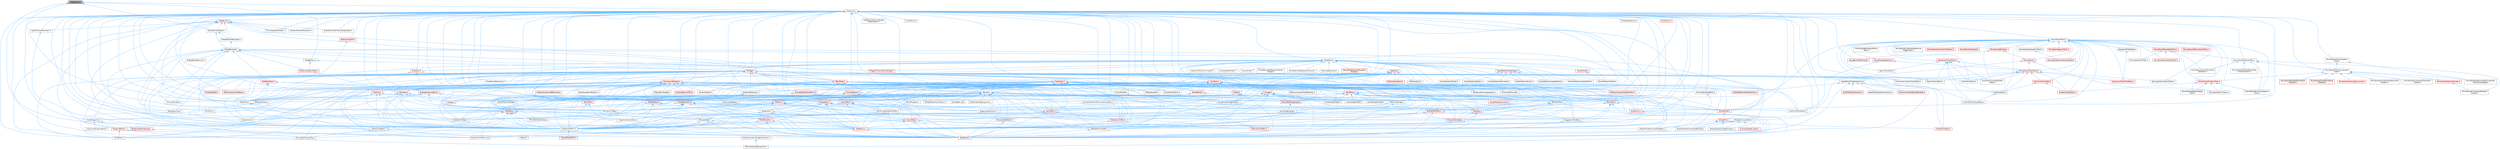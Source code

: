 digraph "WidgetStyle.h"
{
 // INTERACTIVE_SVG=YES
 // LATEX_PDF_SIZE
  bgcolor="transparent";
  edge [fontname=Helvetica,fontsize=10,labelfontname=Helvetica,labelfontsize=10];
  node [fontname=Helvetica,fontsize=10,shape=box,height=0.2,width=0.4];
  Node1 [id="Node000001",label="WidgetStyle.h",height=0.2,width=0.4,color="gray40", fillcolor="grey60", style="filled", fontcolor="black",tooltip=" "];
  Node1 -> Node2 [id="edge1_Node000001_Node000002",dir="back",color="steelblue1",style="solid",tooltip=" "];
  Node2 [id="Node000002",label="DrawElementTypes.h",height=0.2,width=0.4,color="grey40", fillcolor="white", style="filled",URL="$df/d5c/DrawElementTypes_8h.html",tooltip=" "];
  Node2 -> Node3 [id="edge2_Node000002_Node000003",dir="back",color="steelblue1",style="solid",tooltip=" "];
  Node3 [id="Node000003",label="DrawElementPayloads.h",height=0.2,width=0.4,color="grey40", fillcolor="white", style="filled",URL="$d9/d97/DrawElementPayloads_8h.html",tooltip=" "];
  Node3 -> Node4 [id="edge3_Node000003_Node000004",dir="back",color="steelblue1",style="solid",tooltip=" "];
  Node4 [id="Node000004",label="DrawElements.h",height=0.2,width=0.4,color="grey40", fillcolor="white", style="filled",URL="$d8/d4c/DrawElements_8h.html",tooltip=" "];
  Node4 -> Node5 [id="edge4_Node000004_Node000005",dir="back",color="steelblue1",style="solid",tooltip=" "];
  Node5 [id="Node000005",label="PaintUtils.h",height=0.2,width=0.4,color="grey40", fillcolor="white", style="filled",URL="$d9/da6/PaintUtils_8h.html",tooltip=" "];
  Node4 -> Node6 [id="edge5_Node000004_Node000006",dir="back",color="steelblue1",style="solid",tooltip=" "];
  Node6 [id="Node000006",label="SBoxPanel.h",height=0.2,width=0.4,color="red", fillcolor="#FFF0F0", style="filled",URL="$d8/de6/SBoxPanel_8h.html",tooltip=" "];
  Node6 -> Node7 [id="edge6_Node000006_Node000007",dir="back",color="steelblue1",style="solid",tooltip=" "];
  Node7 [id="Node000007",label="BoneDragDropOp.h",height=0.2,width=0.4,color="grey40", fillcolor="white", style="filled",URL="$d9/dba/BoneDragDropOp_8h.html",tooltip=" "];
  Node6 -> Node8 [id="edge7_Node000006_Node000008",dir="back",color="steelblue1",style="solid",tooltip=" "];
  Node8 [id="Node000008",label="ClassDragDropOp.h",height=0.2,width=0.4,color="grey40", fillcolor="white", style="filled",URL="$d5/d37/ClassDragDropOp_8h.html",tooltip=" "];
  Node6 -> Node12 [id="edge8_Node000006_Node000012",dir="back",color="steelblue1",style="solid",tooltip=" "];
  Node12 [id="Node000012",label="DecoratedDragDropOp.h",height=0.2,width=0.4,color="red", fillcolor="#FFF0F0", style="filled",URL="$d6/d6a/DecoratedDragDropOp_8h.html",tooltip=" "];
  Node12 -> Node28 [id="edge9_Node000012_Node000028",dir="back",color="steelblue1",style="solid",tooltip=" "];
  Node28 [id="Node000028",label="LevelDragDropOp.h",height=0.2,width=0.4,color="grey40", fillcolor="white", style="filled",URL="$dc/da5/LevelDragDropOp_8h.html",tooltip=" "];
  Node6 -> Node28 [id="edge10_Node000006_Node000028",dir="back",color="steelblue1",style="solid",tooltip=" "];
  Node6 -> Node124 [id="edge11_Node000006_Node000124",dir="back",color="steelblue1",style="solid",tooltip=" "];
  Node124 [id="Node000124",label="SAudioTextBox.h",height=0.2,width=0.4,color="grey40", fillcolor="white", style="filled",URL="$da/da3/SAudioTextBox_8h.html",tooltip=" "];
  Node6 -> Node125 [id="edge12_Node000006_Node000125",dir="back",color="steelblue1",style="solid",tooltip=" "];
  Node125 [id="Node000125",label="SBreadcrumbTrail.h",height=0.2,width=0.4,color="red", fillcolor="#FFF0F0", style="filled",URL="$d4/de2/SBreadcrumbTrail_8h.html",tooltip=" "];
  Node125 -> Node115 [id="edge13_Node000125_Node000115",dir="back",color="steelblue1",style="solid",tooltip=" "];
  Node115 [id="Node000115",label="SlateExtras.h",height=0.2,width=0.4,color="red", fillcolor="#FFF0F0", style="filled",URL="$d8/dec/SlateExtras_8h.html",tooltip=" "];
  Node6 -> Node129 [id="edge14_Node000006_Node000129",dir="back",color="steelblue1",style="solid",tooltip=" "];
  Node129 [id="Node000129",label="SComboButton.h",height=0.2,width=0.4,color="red", fillcolor="#FFF0F0", style="filled",URL="$dc/d43/SComboButton_8h.html",tooltip=" "];
  Node129 -> Node131 [id="edge15_Node000129_Node000131",dir="back",color="steelblue1",style="solid",tooltip=" "];
  Node131 [id="Node000131",label="MovieSceneConditionCustomization.h",height=0.2,width=0.4,color="grey40", fillcolor="white", style="filled",URL="$db/d7d/MovieSceneConditionCustomization_8h.html",tooltip=" "];
  Node129 -> Node134 [id="edge16_Node000129_Node000134",dir="back",color="steelblue1",style="solid",tooltip=" "];
  Node134 [id="Node000134",label="SComboBox.h",height=0.2,width=0.4,color="red", fillcolor="#FFF0F0", style="filled",URL="$d2/dd5/SComboBox_8h.html",tooltip=" "];
  Node134 -> Node145 [id="edge17_Node000134_Node000145",dir="back",color="steelblue1",style="solid",tooltip=" "];
  Node145 [id="Node000145",label="SEditableComboBox.h",height=0.2,width=0.4,color="grey40", fillcolor="white", style="filled",URL="$d0/d8c/SEditableComboBox_8h.html",tooltip=" "];
  Node145 -> Node115 [id="edge18_Node000145_Node000115",dir="back",color="steelblue1",style="solid",tooltip=" "];
  Node134 -> Node147 [id="edge19_Node000134_Node000147",dir="back",color="steelblue1",style="solid",tooltip=" "];
  Node147 [id="Node000147",label="SNameComboBox.h",height=0.2,width=0.4,color="red", fillcolor="#FFF0F0", style="filled",URL="$d8/d4b/SNameComboBox_8h.html",tooltip=" "];
  Node134 -> Node151 [id="edge20_Node000134_Node000151",dir="back",color="steelblue1",style="solid",tooltip=" "];
  Node151 [id="Node000151",label="STextComboBox.h",height=0.2,width=0.4,color="grey40", fillcolor="white", style="filled",URL="$d6/d14/STextComboBox_8h.html",tooltip=" "];
  Node151 -> Node152 [id="edge21_Node000151_Node000152",dir="back",color="steelblue1",style="solid",tooltip=" "];
  Node152 [id="Node000152",label="SFixupSelfContextDlg.h",height=0.2,width=0.4,color="grey40", fillcolor="white", style="filled",URL="$d5/da4/SFixupSelfContextDlg_8h.html",tooltip=" "];
  Node151 -> Node115 [id="edge22_Node000151_Node000115",dir="back",color="steelblue1",style="solid",tooltip=" "];
  Node134 -> Node113 [id="edge23_Node000134_Node000113",dir="back",color="steelblue1",style="solid",tooltip=" "];
  Node113 [id="Node000113",label="SlateBasics.h",height=0.2,width=0.4,color="red", fillcolor="#FFF0F0", style="filled",URL="$da/d2f/SlateBasics_8h.html",tooltip=" "];
  Node113 -> Node112 [id="edge24_Node000113_Node000112",dir="back",color="steelblue1",style="solid",tooltip=" "];
  Node112 [id="Node000112",label="Engine.h",height=0.2,width=0.4,color="grey40", fillcolor="white", style="filled",URL="$d1/d34/Public_2Engine_8h.html",tooltip=" "];
  Node113 -> Node115 [id="edge25_Node000113_Node000115",dir="back",color="steelblue1",style="solid",tooltip=" "];
  Node134 -> Node115 [id="edge26_Node000134_Node000115",dir="back",color="steelblue1",style="solid",tooltip=" "];
  Node134 -> Node117 [id="edge27_Node000134_Node000117",dir="back",color="steelblue1",style="solid",tooltip=" "];
  Node117 [id="Node000117",label="SlateSharedPCH.h",height=0.2,width=0.4,color="grey40", fillcolor="white", style="filled",URL="$d1/dfc/SlateSharedPCH_8h.html",tooltip=" "];
  Node117 -> Node118 [id="edge28_Node000117_Node000118",dir="back",color="steelblue1",style="solid",tooltip=" "];
  Node118 [id="Node000118",label="EngineSharedPCH.h",height=0.2,width=0.4,color="red", fillcolor="#FFF0F0", style="filled",URL="$dc/dbb/EngineSharedPCH_8h.html",tooltip=" "];
  Node129 -> Node113 [id="edge29_Node000129_Node000113",dir="back",color="steelblue1",style="solid",tooltip=" "];
  Node129 -> Node115 [id="edge30_Node000129_Node000115",dir="back",color="steelblue1",style="solid",tooltip=" "];
  Node129 -> Node117 [id="edge31_Node000129_Node000117",dir="back",color="steelblue1",style="solid",tooltip=" "];
  Node6 -> Node145 [id="edge32_Node000006_Node000145",dir="back",color="steelblue1",style="solid",tooltip=" "];
  Node6 -> Node168 [id="edge33_Node000006_Node000168",dir="back",color="steelblue1",style="solid",tooltip=" "];
  Node168 [id="Node000168",label="SNumericEntryBox.h",height=0.2,width=0.4,color="red", fillcolor="#FFF0F0", style="filled",URL="$d8/d1a/SNumericEntryBox_8h.html",tooltip=" "];
  Node168 -> Node115 [id="edge34_Node000168_Node000115",dir="back",color="steelblue1",style="solid",tooltip=" "];
  Node6 -> Node178 [id="edge35_Node000006_Node000178",dir="back",color="steelblue1",style="solid",tooltip=" "];
  Node178 [id="Node000178",label="SRigVMVariantWidget.h",height=0.2,width=0.4,color="grey40", fillcolor="white", style="filled",URL="$d5/d61/SRigVMVariantWidget_8h.html",tooltip=" "];
  Node6 -> Node162 [id="edge36_Node000006_Node000162",dir="back",color="steelblue1",style="solid",tooltip=" "];
  Node162 [id="Node000162",label="SSCSEditor.h",height=0.2,width=0.4,color="grey40", fillcolor="white", style="filled",URL="$d0/d2e/SSCSEditor_8h.html",tooltip=" "];
  Node6 -> Node179 [id="edge37_Node000006_Node000179",dir="back",color="steelblue1",style="solid",tooltip=" "];
  Node179 [id="Node000179",label="SScrollBox.h",height=0.2,width=0.4,color="red", fillcolor="#FFF0F0", style="filled",URL="$d3/da2/SScrollBox_8h.html",tooltip=" "];
  Node179 -> Node125 [id="edge38_Node000179_Node000125",dir="back",color="steelblue1",style="solid",tooltip=" "];
  Node179 -> Node113 [id="edge39_Node000179_Node000113",dir="back",color="steelblue1",style="solid",tooltip=" "];
  Node179 -> Node115 [id="edge40_Node000179_Node000115",dir="back",color="steelblue1",style="solid",tooltip=" "];
  Node179 -> Node117 [id="edge41_Node000179_Node000117",dir="back",color="steelblue1",style="solid",tooltip=" "];
  Node6 -> Node181 [id="edge42_Node000006_Node000181",dir="back",color="steelblue1",style="solid",tooltip=" "];
  Node181 [id="Node000181",label="SSegmentedControl.h",height=0.2,width=0.4,color="grey40", fillcolor="white", style="filled",URL="$d3/d4f/SSegmentedControl_8h.html",tooltip=" "];
  Node6 -> Node182 [id="edge43_Node000006_Node000182",dir="back",color="steelblue1",style="solid",tooltip=" "];
  Node182 [id="Node000182",label="SSkeletonWidget.h",height=0.2,width=0.4,color="grey40", fillcolor="white", style="filled",URL="$dd/da7/SSkeletonWidget_8h.html",tooltip=" "];
  Node6 -> Node183 [id="edge44_Node000006_Node000183",dir="back",color="steelblue1",style="solid",tooltip=" "];
  Node183 [id="Node000183",label="SSpinBox.h",height=0.2,width=0.4,color="red", fillcolor="#FFF0F0", style="filled",URL="$d5/da5/SSpinBox_8h.html",tooltip=" "];
  Node183 -> Node168 [id="edge45_Node000183_Node000168",dir="back",color="steelblue1",style="solid",tooltip=" "];
  Node183 -> Node113 [id="edge46_Node000183_Node000113",dir="back",color="steelblue1",style="solid",tooltip=" "];
  Node183 -> Node115 [id="edge47_Node000183_Node000115",dir="back",color="steelblue1",style="solid",tooltip=" "];
  Node6 -> Node185 [id="edge48_Node000006_Node000185",dir="back",color="steelblue1",style="solid",tooltip=" "];
  Node185 [id="Node000185",label="STableRow.h",height=0.2,width=0.4,color="red", fillcolor="#FFF0F0", style="filled",URL="$d8/d43/STableRow_8h.html",tooltip=" "];
  Node185 -> Node192 [id="edge49_Node000185_Node000192",dir="back",color="steelblue1",style="solid",tooltip=" "];
  Node192 [id="Node000192",label="FindInBlueprints.h",height=0.2,width=0.4,color="grey40", fillcolor="white", style="filled",URL="$d0/d27/FindInBlueprints_8h.html",tooltip=" "];
  Node192 -> Node193 [id="edge50_Node000192_Node000193",dir="back",color="steelblue1",style="solid",tooltip=" "];
  Node193 [id="Node000193",label="BlueprintEditor.h",height=0.2,width=0.4,color="red", fillcolor="#FFF0F0", style="filled",URL="$df/d7d/BlueprintEditor_8h.html",tooltip=" "];
  Node193 -> Node194 [id="edge51_Node000193_Node000194",dir="back",color="steelblue1",style="solid",tooltip=" "];
  Node194 [id="Node000194",label="BPVariableDragDropAction.h",height=0.2,width=0.4,color="grey40", fillcolor="white", style="filled",URL="$dd/d23/BPVariableDragDropAction_8h.html",tooltip=" "];
  Node193 -> Node199 [id="edge52_Node000193_Node000199",dir="back",color="steelblue1",style="solid",tooltip=" "];
  Node199 [id="Node000199",label="MyBlueprintItemDragDropAction.h",height=0.2,width=0.4,color="grey40", fillcolor="white", style="filled",URL="$da/d11/MyBlueprintItemDragDropAction_8h.html",tooltip=" "];
  Node199 -> Node194 [id="edge53_Node000199_Node000194",dir="back",color="steelblue1",style="solid",tooltip=" "];
  Node193 -> Node162 [id="edge54_Node000193_Node000162",dir="back",color="steelblue1",style="solid",tooltip=" "];
  Node192 -> Node203 [id="edge55_Node000192_Node000203",dir="back",color="steelblue1",style="solid",tooltip=" "];
  Node203 [id="Node000203",label="BlueprintEditorSettings.h",height=0.2,width=0.4,color="red", fillcolor="#FFF0F0", style="filled",URL="$d4/dbc/BlueprintEditorSettings_8h.html",tooltip=" "];
  Node203 -> Node25 [id="edge56_Node000203_Node000025",dir="back",color="steelblue1",style="solid",tooltip=" "];
  Node25 [id="Node000025",label="SRigVMActionMenu.cpp",height=0.2,width=0.4,color="grey40", fillcolor="white", style="filled",URL="$dc/d4c/SRigVMActionMenu_8cpp.html",tooltip=" "];
  Node192 -> Node205 [id="edge57_Node000192_Node000205",dir="back",color="steelblue1",style="solid",tooltip=" "];
  Node205 [id="Node000205",label="ImaginaryBlueprintData.h",height=0.2,width=0.4,color="grey40", fillcolor="white", style="filled",URL="$d9/d16/ImaginaryBlueprintData_8h.html",tooltip=" "];
  Node185 -> Node270 [id="edge58_Node000185_Node000270",dir="back",color="steelblue1",style="solid",tooltip=" "];
  Node270 [id="Node000270",label="PropertyInfoViewStyle.h",height=0.2,width=0.4,color="grey40", fillcolor="white", style="filled",URL="$d0/da8/PropertyInfoViewStyle_8h.html",tooltip=" "];
  Node185 -> Node134 [id="edge59_Node000185_Node000134",dir="back",color="steelblue1",style="solid",tooltip=" "];
  Node185 -> Node152 [id="edge60_Node000185_Node000152",dir="back",color="steelblue1",style="solid",tooltip=" "];
  Node185 -> Node282 [id="edge61_Node000185_Node000282",dir="back",color="steelblue1",style="solid",tooltip=" "];
  Node282 [id="Node000282",label="SKeySelector.h",height=0.2,width=0.4,color="grey40", fillcolor="white", style="filled",URL="$de/d62/SKeySelector_8h.html",tooltip=" "];
  Node185 -> Node310 [id="edge62_Node000185_Node000310",dir="back",color="steelblue1",style="solid",tooltip=" "];
  Node310 [id="Node000310",label="SPrivateAssetsDialog.h",height=0.2,width=0.4,color="grey40", fillcolor="white", style="filled",URL="$d2/dba/SPrivateAssetsDialog_8h.html",tooltip=" "];
  Node185 -> Node162 [id="edge63_Node000185_Node000162",dir="back",color="steelblue1",style="solid",tooltip=" "];
  Node185 -> Node182 [id="edge64_Node000185_Node000182",dir="back",color="steelblue1",style="solid",tooltip=" "];
  Node185 -> Node312 [id="edge65_Node000185_Node000312",dir="back",color="steelblue1",style="solid",tooltip=" "];
  Node312 [id="Node000312",label="SSuggestionTextBox.h",height=0.2,width=0.4,color="grey40", fillcolor="white", style="filled",URL="$d1/df9/SSuggestionTextBox_8h.html",tooltip=" "];
  Node312 -> Node115 [id="edge66_Node000312_Node000115",dir="back",color="steelblue1",style="solid",tooltip=" "];
  Node185 -> Node113 [id="edge67_Node000185_Node000113",dir="back",color="steelblue1",style="solid",tooltip=" "];
  Node185 -> Node115 [id="edge68_Node000185_Node000115",dir="back",color="steelblue1",style="solid",tooltip=" "];
  Node185 -> Node117 [id="edge69_Node000185_Node000117",dir="back",color="steelblue1",style="solid",tooltip=" "];
  Node6 -> Node315 [id="edge70_Node000006_Node000315",dir="back",color="steelblue1",style="solid",tooltip=" "];
  Node315 [id="Node000315",label="SWindow.h",height=0.2,width=0.4,color="red", fillcolor="#FFF0F0", style="filled",URL="$d2/d6d/SWindow_8h.html",tooltip=" "];
  Node315 -> Node193 [id="edge71_Node000315_Node000193",dir="back",color="steelblue1",style="solid",tooltip=" "];
  Node315 -> Node317 [id="edge72_Node000315_Node000317",dir="back",color="steelblue1",style="solid",tooltip=" "];
  Node317 [id="Node000317",label="Dialogs.h",height=0.2,width=0.4,color="red", fillcolor="#FFF0F0", style="filled",URL="$d2/d5c/Dialogs_8h.html",tooltip=" "];
  Node315 -> Node182 [id="edge73_Node000315_Node000182",dir="back",color="steelblue1",style="solid",tooltip=" "];
  Node315 -> Node623 [id="edge74_Node000315_Node000623",dir="back",color="steelblue1",style="solid",tooltip=" "];
  Node623 [id="Node000623",label="SVirtualWindow.h",height=0.2,width=0.4,color="grey40", fillcolor="white", style="filled",URL="$d3/dd3/SVirtualWindow_8h.html",tooltip=" "];
  Node315 -> Node624 [id="edge75_Node000315_Node000624",dir="back",color="steelblue1",style="solid",tooltip=" "];
  Node624 [id="Node000624",label="SWindowTitleBar.h",height=0.2,width=0.4,color="grey40", fillcolor="white", style="filled",URL="$d0/dce/SWindowTitleBar_8h.html",tooltip=" "];
  Node315 -> Node539 [id="edge76_Node000315_Node000539",dir="back",color="steelblue1",style="solid",tooltip=" "];
  Node539 [id="Node000539",label="SlateApplication.h",height=0.2,width=0.4,color="red", fillcolor="#FFF0F0", style="filled",URL="$db/d28/SlateApplication_8h.html",tooltip=" "];
  Node539 -> Node5 [id="edge77_Node000539_Node000005",dir="back",color="steelblue1",style="solid",tooltip=" "];
  Node539 -> Node270 [id="edge78_Node000539_Node000270",dir="back",color="steelblue1",style="solid",tooltip=" "];
  Node539 -> Node134 [id="edge79_Node000539_Node000134",dir="back",color="steelblue1",style="solid",tooltip=" "];
  Node539 -> Node25 [id="edge80_Node000539_Node000025",dir="back",color="steelblue1",style="solid",tooltip=" "];
  Node539 -> Node181 [id="edge81_Node000539_Node000181",dir="back",color="steelblue1",style="solid",tooltip=" "];
  Node539 -> Node183 [id="edge82_Node000539_Node000183",dir="back",color="steelblue1",style="solid",tooltip=" "];
  Node539 -> Node113 [id="edge83_Node000539_Node000113",dir="back",color="steelblue1",style="solid",tooltip=" "];
  Node539 -> Node115 [id="edge84_Node000539_Node000115",dir="back",color="steelblue1",style="solid",tooltip=" "];
  Node539 -> Node117 [id="edge85_Node000539_Node000117",dir="back",color="steelblue1",style="solid",tooltip=" "];
  Node539 -> Node487 [id="edge86_Node000539_Node000487",dir="back",color="steelblue1",style="solid",tooltip=" "];
  Node487 [id="Node000487",label="SubTrackEditorBase.h",height=0.2,width=0.4,color="grey40", fillcolor="white", style="filled",URL="$db/d33/SubTrackEditorBase_8h.html",tooltip=" "];
  Node315 -> Node111 [id="edge87_Node000315_Node000111",dir="back",color="steelblue1",style="solid",tooltip=" "];
  Node111 [id="Node000111",label="SlateCore.h",height=0.2,width=0.4,color="grey40", fillcolor="white", style="filled",URL="$dc/d03/SlateCore_8h.html",tooltip=" "];
  Node111 -> Node112 [id="edge88_Node000111_Node000112",dir="back",color="steelblue1",style="solid",tooltip=" "];
  Node111 -> Node113 [id="edge89_Node000111_Node000113",dir="back",color="steelblue1",style="solid",tooltip=" "];
  Node315 -> Node117 [id="edge90_Node000315_Node000117",dir="back",color="steelblue1",style="solid",tooltip=" "];
  Node6 -> Node624 [id="edge91_Node000006_Node000624",dir="back",color="steelblue1",style="solid",tooltip=" "];
  Node6 -> Node111 [id="edge92_Node000006_Node000111",dir="back",color="steelblue1",style="solid",tooltip=" "];
  Node6 -> Node117 [id="edge93_Node000006_Node000117",dir="back",color="steelblue1",style="solid",tooltip=" "];
  Node6 -> Node652 [id="edge94_Node000006_Node000652",dir="back",color="steelblue1",style="solid",tooltip=" "];
  Node652 [id="Node000652",label="SocketDragDropOp.h",height=0.2,width=0.4,color="grey40", fillcolor="white", style="filled",URL="$d2/d53/SocketDragDropOp_8h.html",tooltip=" "];
  Node4 -> Node183 [id="edge95_Node000004_Node000183",dir="back",color="steelblue1",style="solid",tooltip=" "];
  Node4 -> Node185 [id="edge96_Node000004_Node000185",dir="back",color="steelblue1",style="solid",tooltip=" "];
  Node4 -> Node653 [id="edge97_Node000004_Node000653",dir="back",color="steelblue1",style="solid",tooltip=" "];
  Node653 [id="Node000653",label="STriggerThresholdLineWidget.h",height=0.2,width=0.4,color="red", fillcolor="#FFF0F0", style="filled",URL="$da/d0d/STriggerThresholdLineWidget_8h.html",tooltip=" "];
  Node4 -> Node623 [id="edge98_Node000004_Node000623",dir="back",color="steelblue1",style="solid",tooltip=" "];
  Node4 -> Node111 [id="edge99_Node000004_Node000111",dir="back",color="steelblue1",style="solid",tooltip=" "];
  Node4 -> Node654 [id="edge100_Node000004_Node000654",dir="back",color="steelblue1",style="solid",tooltip=" "];
  Node654 [id="Node000654",label="SlateInvalidationRoot.h",height=0.2,width=0.4,color="red", fillcolor="#FFF0F0", style="filled",URL="$d6/dc6/SlateInvalidationRoot_8h.html",tooltip=" "];
  Node654 -> Node315 [id="edge101_Node000654_Node000315",dir="back",color="steelblue1",style="solid",tooltip=" "];
  Node4 -> Node656 [id="edge102_Node000004_Node000656",dir="back",color="steelblue1",style="solid",tooltip=" "];
  Node656 [id="Node000656",label="SlateRenderer.h",height=0.2,width=0.4,color="red", fillcolor="#FFF0F0", style="filled",URL="$d7/d93/SlateRenderer_8h.html",tooltip=" "];
  Node656 -> Node539 [id="edge103_Node000656_Node000539",dir="back",color="steelblue1",style="solid",tooltip=" "];
  Node656 -> Node658 [id="edge104_Node000656_Node000658",dir="back",color="steelblue1",style="solid",tooltip=" "];
  Node658 [id="Node000658",label="SlateApplicationBase.h",height=0.2,width=0.4,color="red", fillcolor="#FFF0F0", style="filled",URL="$d2/dfe/SlateApplicationBase_8h.html",tooltip=" "];
  Node658 -> Node624 [id="edge105_Node000658_Node000624",dir="back",color="steelblue1",style="solid",tooltip=" "];
  Node658 -> Node539 [id="edge106_Node000658_Node000539",dir="back",color="steelblue1",style="solid",tooltip=" "];
  Node658 -> Node111 [id="edge107_Node000658_Node000111",dir="back",color="steelblue1",style="solid",tooltip=" "];
  Node658 -> Node117 [id="edge108_Node000658_Node000117",dir="back",color="steelblue1",style="solid",tooltip=" "];
  Node656 -> Node111 [id="edge109_Node000656_Node000111",dir="back",color="steelblue1",style="solid",tooltip=" "];
  Node656 -> Node117 [id="edge110_Node000656_Node000117",dir="back",color="steelblue1",style="solid",tooltip=" "];
  Node4 -> Node117 [id="edge111_Node000004_Node000117",dir="back",color="steelblue1",style="solid",tooltip=" "];
  Node4 -> Node487 [id="edge112_Node000004_Node000487",dir="back",color="steelblue1",style="solid",tooltip=" "];
  Node4 -> Node659 [id="edge113_Node000004_Node000659",dir="back",color="steelblue1",style="solid",tooltip=" "];
  Node659 [id="Node000659",label="WidgetBaseBehavior.h",height=0.2,width=0.4,color="grey40", fillcolor="white", style="filled",URL="$dd/d18/WidgetBaseBehavior_8h.html",tooltip=" "];
  Node4 -> Node660 [id="edge114_Node000004_Node000660",dir="back",color="steelblue1",style="solid",tooltip=" "];
  Node660 [id="Node000660",label="WidgetProxy.h",height=0.2,width=0.4,color="grey40", fillcolor="white", style="filled",URL="$d0/d03/WidgetProxy_8h.html",tooltip=" "];
  Node660 -> Node661 [id="edge115_Node000660_Node000661",dir="back",color="steelblue1",style="solid",tooltip=" "];
  Node661 [id="Node000661",label="SWidget.h",height=0.2,width=0.4,color="red", fillcolor="#FFF0F0", style="filled",URL="$dc/df5/SWidget_8h.html",tooltip=" "];
  Node661 -> Node215 [id="edge116_Node000661_Node000215",dir="back",color="steelblue1",style="solid",tooltip=" "];
  Node215 [id="Node000215",label="AudioTrackEditor.h",height=0.2,width=0.4,color="grey40", fillcolor="white", style="filled",URL="$dd/d96/AudioTrackEditor_8h.html",tooltip=" "];
  Node661 -> Node193 [id="edge117_Node000661_Node000193",dir="back",color="steelblue1",style="solid",tooltip=" "];
  Node661 -> Node419 [id="edge118_Node000661_Node000419",dir="back",color="steelblue1",style="solid",tooltip=" "];
  Node419 [id="Node000419",label="BrushBuilderDragDropOp.h",height=0.2,width=0.4,color="grey40", fillcolor="white", style="filled",URL="$d9/d56/BrushBuilderDragDropOp_8h.html",tooltip=" "];
  Node661 -> Node218 [id="edge119_Node000661_Node000218",dir="back",color="steelblue1",style="solid",tooltip=" "];
  Node218 [id="Node000218",label="CinematicShotTrackEditor.h",height=0.2,width=0.4,color="grey40", fillcolor="white", style="filled",URL="$d3/d0c/CinematicShotTrackEditor_8h.html",tooltip=" "];
  Node661 -> Node224 [id="edge120_Node000661_Node000224",dir="back",color="steelblue1",style="solid",tooltip=" "];
  Node224 [id="Node000224",label="CommonAnimationTrackEditor.h",height=0.2,width=0.4,color="grey40", fillcolor="white", style="filled",URL="$d9/d6e/CommonAnimationTrackEditor_8h.html",tooltip=" "];
  Node661 -> Node219 [id="edge121_Node000661_Node000219",dir="back",color="steelblue1",style="solid",tooltip=" "];
  Node219 [id="Node000219",label="CustomPrimitiveDataTrack\lEditor.h",height=0.2,width=0.4,color="grey40", fillcolor="white", style="filled",URL="$dc/d8f/CustomPrimitiveDataTrackEditor_8h.html",tooltip=" "];
  Node661 -> Node317 [id="edge122_Node000661_Node000317",dir="back",color="steelblue1",style="solid",tooltip=" "];
  Node661 -> Node192 [id="edge123_Node000661_Node000192",dir="back",color="steelblue1",style="solid",tooltip=" "];
  Node661 -> Node220 [id="edge124_Node000661_Node000220",dir="back",color="steelblue1",style="solid",tooltip=" "];
  Node220 [id="Node000220",label="MaterialTrackEditor.h",height=0.2,width=0.4,color="grey40", fillcolor="white", style="filled",URL="$d1/d9f/MaterialTrackEditor_8h.html",tooltip=" "];
  Node661 -> Node731 [id="edge125_Node000661_Node000731",dir="back",color="steelblue1",style="solid",tooltip=" "];
  Node731 [id="Node000731",label="SBorder.h",height=0.2,width=0.4,color="grey40", fillcolor="white", style="filled",URL="$d2/d10/SBorder_8h.html",tooltip=" "];
  Node731 -> Node7 [id="edge126_Node000731_Node000007",dir="back",color="steelblue1",style="solid",tooltip=" "];
  Node731 -> Node419 [id="edge127_Node000731_Node000419",dir="back",color="steelblue1",style="solid",tooltip=" "];
  Node731 -> Node8 [id="edge128_Node000731_Node000008",dir="back",color="steelblue1",style="solid",tooltip=" "];
  Node731 -> Node12 [id="edge129_Node000731_Node000012",dir="back",color="steelblue1",style="solid",tooltip=" "];
  Node731 -> Node317 [id="edge130_Node000731_Node000317",dir="back",color="steelblue1",style="solid",tooltip=" "];
  Node731 -> Node28 [id="edge131_Node000731_Node000028",dir="back",color="steelblue1",style="solid",tooltip=" "];
  Node731 -> Node732 [id="edge132_Node000731_Node000732",dir="back",color="steelblue1",style="solid",tooltip=" "];
  Node732 [id="Node000732",label="SBuildProgress.h",height=0.2,width=0.4,color="grey40", fillcolor="white", style="filled",URL="$dd/d1d/SBuildProgress_8h.html",tooltip=" "];
  Node731 -> Node733 [id="edge133_Node000731_Node000733",dir="back",color="steelblue1",style="solid",tooltip=" "];
  Node733 [id="Node000733",label="SButton.h",height=0.2,width=0.4,color="red", fillcolor="#FFF0F0", style="filled",URL="$d4/d2a/SButton_8h.html",tooltip=" "];
  Node733 -> Node270 [id="edge134_Node000733_Node000270",dir="back",color="steelblue1",style="solid",tooltip=" "];
  Node733 -> Node125 [id="edge135_Node000733_Node000125",dir="back",color="steelblue1",style="solid",tooltip=" "];
  Node733 -> Node145 [id="edge136_Node000733_Node000145",dir="back",color="steelblue1",style="solid",tooltip=" "];
  Node733 -> Node734 [id="edge137_Node000733_Node000734",dir="back",color="steelblue1",style="solid",tooltip=" "];
  Node734 [id="Node000734",label="SHyperlink.h",height=0.2,width=0.4,color="red", fillcolor="#FFF0F0", style="filled",URL="$d3/d8c/SHyperlink_8h.html",tooltip=" "];
  Node734 -> Node115 [id="edge138_Node000734_Node000115",dir="back",color="steelblue1",style="solid",tooltip=" "];
  Node733 -> Node282 [id="edge139_Node000733_Node000282",dir="back",color="steelblue1",style="solid",tooltip=" "];
  Node733 -> Node104 [id="edge140_Node000733_Node000104",dir="back",color="steelblue1",style="solid",tooltip=" "];
  Node104 [id="Node000104",label="SRigVMGraphPinUserDataPath.h",height=0.2,width=0.4,color="grey40", fillcolor="white", style="filled",URL="$d5/d31/SRigVMGraphPinUserDataPath_8h.html",tooltip=" "];
  Node733 -> Node182 [id="edge141_Node000733_Node000182",dir="back",color="steelblue1",style="solid",tooltip=" "];
  Node733 -> Node624 [id="edge142_Node000733_Node000624",dir="back",color="steelblue1",style="solid",tooltip=" "];
  Node733 -> Node113 [id="edge143_Node000733_Node000113",dir="back",color="steelblue1",style="solid",tooltip=" "];
  Node733 -> Node115 [id="edge144_Node000733_Node000115",dir="back",color="steelblue1",style="solid",tooltip=" "];
  Node733 -> Node117 [id="edge145_Node000733_Node000117",dir="back",color="steelblue1",style="solid",tooltip=" "];
  Node731 -> Node640 [id="edge146_Node000731_Node000640",dir="back",color="steelblue1",style="solid",tooltip=" "];
  Node640 [id="Node000640",label="SDockTab.h",height=0.2,width=0.4,color="red", fillcolor="#FFF0F0", style="filled",URL="$d2/d6f/SDockTab_8h.html",tooltip=" "];
  Node640 -> Node115 [id="edge147_Node000640_Node000115",dir="back",color="steelblue1",style="solid",tooltip=" "];
  Node640 -> Node117 [id="edge148_Node000640_Node000117",dir="back",color="steelblue1",style="solid",tooltip=" "];
  Node731 -> Node736 [id="edge149_Node000731_Node000736",dir="back",color="steelblue1",style="solid",tooltip=" "];
  Node736 [id="Node000736",label="SEditableTextBox.h",height=0.2,width=0.4,color="red", fillcolor="#FFF0F0", style="filled",URL="$df/dd0/SEditableTextBox_8h.html",tooltip=" "];
  Node736 -> Node145 [id="edge150_Node000736_Node000145",dir="back",color="steelblue1",style="solid",tooltip=" "];
  Node736 -> Node312 [id="edge151_Node000736_Node000312",dir="back",color="steelblue1",style="solid",tooltip=" "];
  Node736 -> Node113 [id="edge152_Node000736_Node000113",dir="back",color="steelblue1",style="solid",tooltip=" "];
  Node736 -> Node115 [id="edge153_Node000736_Node000115",dir="back",color="steelblue1",style="solid",tooltip=" "];
  Node736 -> Node117 [id="edge154_Node000736_Node000117",dir="back",color="steelblue1",style="solid",tooltip=" "];
  Node731 -> Node738 [id="edge155_Node000731_Node000738",dir="back",color="steelblue1",style="solid",tooltip=" "];
  Node738 [id="Node000738",label="SErrorText.h",height=0.2,width=0.4,color="red", fillcolor="#FFF0F0", style="filled",URL="$d7/d9a/SErrorText_8h.html",tooltip=" "];
  Node738 -> Node50 [id="edge156_Node000738_Node000050",dir="back",color="steelblue1",style="solid",tooltip=" "];
  Node50 [id="Node000050",label="SGraphNode.h",height=0.2,width=0.4,color="red", fillcolor="#FFF0F0", style="filled",URL="$d2/d30/SGraphNode_8h.html",tooltip=" "];
  Node50 -> Node69 [id="edge157_Node000050_Node000069",dir="back",color="steelblue1",style="solid",tooltip=" "];
  Node69 [id="Node000069",label="SGraphPin.h",height=0.2,width=0.4,color="red", fillcolor="#FFF0F0", style="filled",URL="$d1/dd1/SGraphPin_8h.html",tooltip=" "];
  Node69 -> Node87 [id="edge158_Node000069_Node000087",dir="back",color="steelblue1",style="solid",tooltip=" "];
  Node87 [id="Node000087",label="SGraphPinObject.h",height=0.2,width=0.4,color="red", fillcolor="#FFF0F0", style="filled",URL="$da/dd6/SGraphPinObject_8h.html",tooltip=" "];
  Node69 -> Node97 [id="edge159_Node000069_Node000097",dir="back",color="steelblue1",style="solid",tooltip=" "];
  Node97 [id="Node000097",label="SRigVMGraphChangePinType.h",height=0.2,width=0.4,color="grey40", fillcolor="white", style="filled",URL="$d4/da7/SRigVMGraphChangePinType_8h.html",tooltip=" "];
  Node69 -> Node104 [id="edge160_Node000069_Node000104",dir="back",color="steelblue1",style="solid",tooltip=" "];
  Node69 -> Node105 [id="edge161_Node000069_Node000105",dir="back",color="steelblue1",style="solid",tooltip=" "];
  Node105 [id="Node000105",label="SRigVMGraphPinVariableBinding.h",height=0.2,width=0.4,color="grey40", fillcolor="white", style="filled",URL="$db/dca/SRigVMGraphPinVariableBinding_8h.html",tooltip=" "];
  Node738 -> Node312 [id="edge162_Node000738_Node000312",dir="back",color="steelblue1",style="solid",tooltip=" "];
  Node738 -> Node113 [id="edge163_Node000738_Node000113",dir="back",color="steelblue1",style="solid",tooltip=" "];
  Node738 -> Node115 [id="edge164_Node000738_Node000115",dir="back",color="steelblue1",style="solid",tooltip=" "];
  Node738 -> Node117 [id="edge165_Node000738_Node000117",dir="back",color="steelblue1",style="solid",tooltip=" "];
  Node731 -> Node741 [id="edge166_Node000731_Node000741",dir="back",color="steelblue1",style="solid",tooltip=" "];
  Node741 [id="Node000741",label="SExpandableButton.h",height=0.2,width=0.4,color="grey40", fillcolor="white", style="filled",URL="$d5/df7/SExpandableButton_8h.html",tooltip=" "];
  Node741 -> Node115 [id="edge167_Node000741_Node000115",dir="back",color="steelblue1",style="solid",tooltip=" "];
  Node731 -> Node277 [id="edge168_Node000731_Node000277",dir="back",color="steelblue1",style="solid",tooltip=" "];
  Node277 [id="Node000277",label="SGraphEditorActionMenu.h",height=0.2,width=0.4,color="grey40", fillcolor="white", style="filled",URL="$dd/d8d/SGraphEditorActionMenu_8h.html",tooltip=" "];
  Node731 -> Node69 [id="edge169_Node000731_Node000069",dir="back",color="steelblue1",style="solid",tooltip=" "];
  Node731 -> Node742 [id="edge170_Node000731_Node000742",dir="back",color="steelblue1",style="solid",tooltip=" "];
  Node742 [id="Node000742",label="SHeaderRow.h",height=0.2,width=0.4,color="red", fillcolor="#FFF0F0", style="filled",URL="$d4/d31/SHeaderRow_8h.html",tooltip=" "];
  Node742 -> Node185 [id="edge171_Node000742_Node000185",dir="back",color="steelblue1",style="solid",tooltip=" "];
  Node742 -> Node113 [id="edge172_Node000742_Node000113",dir="back",color="steelblue1",style="solid",tooltip=" "];
  Node742 -> Node115 [id="edge173_Node000742_Node000115",dir="back",color="steelblue1",style="solid",tooltip=" "];
  Node742 -> Node117 [id="edge174_Node000742_Node000117",dir="back",color="steelblue1",style="solid",tooltip=" "];
  Node731 -> Node44 [id="edge175_Node000731_Node000044",dir="back",color="steelblue1",style="solid",tooltip=" "];
  Node44 [id="Node000044",label="SLinkedBox.cpp",height=0.2,width=0.4,color="grey40", fillcolor="white", style="filled",URL="$de/dd2/SLinkedBox_8cpp.html",tooltip=" "];
  Node731 -> Node765 [id="edge176_Node000731_Node000765",dir="back",color="steelblue1",style="solid",tooltip=" "];
  Node765 [id="Node000765",label="SMultiLineEditableTextBox.h",height=0.2,width=0.4,color="grey40", fillcolor="white", style="filled",URL="$da/d53/SMultiLineEditableTextBox_8h.html",tooltip=" "];
  Node765 -> Node113 [id="edge177_Node000765_Node000113",dir="back",color="steelblue1",style="solid",tooltip=" "];
  Node765 -> Node115 [id="edge178_Node000765_Node000115",dir="back",color="steelblue1",style="solid",tooltip=" "];
  Node731 -> Node766 [id="edge179_Node000731_Node000766",dir="back",color="steelblue1",style="solid",tooltip=" "];
  Node766 [id="Node000766",label="SNotificationBackground.h",height=0.2,width=0.4,color="grey40", fillcolor="white", style="filled",URL="$de/d48/SNotificationBackground_8h.html",tooltip=" "];
  Node731 -> Node168 [id="edge180_Node000731_Node000168",dir="back",color="steelblue1",style="solid",tooltip=" "];
  Node731 -> Node310 [id="edge181_Node000731_Node000310",dir="back",color="steelblue1",style="solid",tooltip=" "];
  Node731 -> Node178 [id="edge182_Node000731_Node000178",dir="back",color="steelblue1",style="solid",tooltip=" "];
  Node731 -> Node767 [id="edge183_Node000731_Node000767",dir="back",color="steelblue1",style="solid",tooltip=" "];
  Node767 [id="Node000767",label="SScrollBar.h",height=0.2,width=0.4,color="red", fillcolor="#FFF0F0", style="filled",URL="$d4/dde/SScrollBar_8h.html",tooltip=" "];
  Node767 -> Node765 [id="edge184_Node000767_Node000765",dir="back",color="steelblue1",style="solid",tooltip=" "];
  Node767 -> Node179 [id="edge185_Node000767_Node000179",dir="back",color="steelblue1",style="solid",tooltip=" "];
  Node767 -> Node113 [id="edge186_Node000767_Node000113",dir="back",color="steelblue1",style="solid",tooltip=" "];
  Node767 -> Node115 [id="edge187_Node000767_Node000115",dir="back",color="steelblue1",style="solid",tooltip=" "];
  Node767 -> Node117 [id="edge188_Node000767_Node000117",dir="back",color="steelblue1",style="solid",tooltip=" "];
  Node731 -> Node181 [id="edge189_Node000731_Node000181",dir="back",color="steelblue1",style="solid",tooltip=" "];
  Node731 -> Node771 [id="edge190_Node000731_Node000771",dir="back",color="steelblue1",style="solid",tooltip=" "];
  Node771 [id="Node000771",label="SSeparator.h",height=0.2,width=0.4,color="grey40", fillcolor="white", style="filled",URL="$d9/de5/SSeparator_8h.html",tooltip=" "];
  Node771 -> Node113 [id="edge191_Node000771_Node000113",dir="back",color="steelblue1",style="solid",tooltip=" "];
  Node771 -> Node115 [id="edge192_Node000771_Node000115",dir="back",color="steelblue1",style="solid",tooltip=" "];
  Node771 -> Node117 [id="edge193_Node000771_Node000117",dir="back",color="steelblue1",style="solid",tooltip=" "];
  Node731 -> Node182 [id="edge194_Node000731_Node000182",dir="back",color="steelblue1",style="solid",tooltip=" "];
  Node731 -> Node185 [id="edge195_Node000731_Node000185",dir="back",color="steelblue1",style="solid",tooltip=" "];
  Node731 -> Node624 [id="edge196_Node000731_Node000624",dir="back",color="steelblue1",style="solid",tooltip=" "];
  Node731 -> Node113 [id="edge197_Node000731_Node000113",dir="back",color="steelblue1",style="solid",tooltip=" "];
  Node731 -> Node115 [id="edge198_Node000731_Node000115",dir="back",color="steelblue1",style="solid",tooltip=" "];
  Node731 -> Node117 [id="edge199_Node000731_Node000117",dir="back",color="steelblue1",style="solid",tooltip=" "];
  Node731 -> Node652 [id="edge200_Node000731_Node000652",dir="back",color="steelblue1",style="solid",tooltip=" "];
  Node661 -> Node6 [id="edge201_Node000661_Node000006",dir="back",color="steelblue1",style="solid",tooltip=" "];
  Node661 -> Node125 [id="edge202_Node000661_Node000125",dir="back",color="steelblue1",style="solid",tooltip=" "];
  Node661 -> Node773 [id="edge203_Node000661_Node000773",dir="back",color="steelblue1",style="solid",tooltip=" "];
  Node773 [id="Node000773",label="SCheckBox.h",height=0.2,width=0.4,color="red", fillcolor="#FFF0F0", style="filled",URL="$d8/d16/SCheckBox_8h.html",tooltip=" "];
  Node773 -> Node168 [id="edge204_Node000773_Node000168",dir="back",color="steelblue1",style="solid",tooltip=" "];
  Node773 -> Node25 [id="edge205_Node000773_Node000025",dir="back",color="steelblue1",style="solid",tooltip=" "];
  Node773 -> Node181 [id="edge206_Node000773_Node000181",dir="back",color="steelblue1",style="solid",tooltip=" "];
  Node773 -> Node113 [id="edge207_Node000773_Node000113",dir="back",color="steelblue1",style="solid",tooltip=" "];
  Node773 -> Node115 [id="edge208_Node000773_Node000115",dir="back",color="steelblue1",style="solid",tooltip=" "];
  Node773 -> Node117 [id="edge209_Node000773_Node000117",dir="back",color="steelblue1",style="solid",tooltip=" "];
  Node661 -> Node134 [id="edge210_Node000661_Node000134",dir="back",color="steelblue1",style="solid",tooltip=" "];
  Node661 -> Node129 [id="edge211_Node000661_Node000129",dir="back",color="steelblue1",style="solid",tooltip=" "];
  Node661 -> Node694 [id="edge212_Node000661_Node000694",dir="back",color="steelblue1",style="solid",tooltip=" "];
  Node694 [id="Node000694",label="SCompoundWidget.h",height=0.2,width=0.4,color="red", fillcolor="#FFF0F0", style="filled",URL="$db/d0b/SCompoundWidget_8h.html",tooltip=" "];
  Node694 -> Node317 [id="edge213_Node000694_Node000317",dir="back",color="steelblue1",style="solid",tooltip=" "];
  Node694 -> Node192 [id="edge214_Node000694_Node000192",dir="back",color="steelblue1",style="solid",tooltip=" "];
  Node694 -> Node270 [id="edge215_Node000694_Node000270",dir="back",color="steelblue1",style="solid",tooltip=" "];
  Node694 -> Node727 [id="edge216_Node000694_Node000727",dir="back",color="steelblue1",style="solid",tooltip=" "];
  Node727 [id="Node000727",label="SAudioSpectrumPlot.h",height=0.2,width=0.4,color="red", fillcolor="#FFF0F0", style="filled",URL="$dd/ddf/SAudioSpectrumPlot_8h.html",tooltip=" "];
  Node694 -> Node124 [id="edge217_Node000694_Node000124",dir="back",color="steelblue1",style="solid",tooltip=" "];
  Node694 -> Node295 [id="edge218_Node000694_Node000295",dir="back",color="steelblue1",style="solid",tooltip=" "];
  Node295 [id="Node000295",label="SBlueprintNamespaceEntry.h",height=0.2,width=0.4,color="grey40", fillcolor="white", style="filled",URL="$d4/d22/SBlueprintNamespaceEntry_8h.html",tooltip=" "];
  Node694 -> Node731 [id="edge219_Node000694_Node000731",dir="back",color="steelblue1",style="solid",tooltip=" "];
  Node694 -> Node125 [id="edge220_Node000694_Node000125",dir="back",color="steelblue1",style="solid",tooltip=" "];
  Node694 -> Node773 [id="edge221_Node000694_Node000773",dir="back",color="steelblue1",style="solid",tooltip=" "];
  Node694 -> Node47 [id="edge222_Node000694_Node000047",dir="back",color="steelblue1",style="solid",tooltip=" "];
  Node47 [id="Node000047",label="SCommentBubble.h",height=0.2,width=0.4,color="grey40", fillcolor="white", style="filled",URL="$d9/d84/SCommentBubble_8h.html",tooltip=" "];
  Node694 -> Node48 [id="edge223_Node000694_Node000048",dir="back",color="steelblue1",style="solid",tooltip=" "];
  Node48 [id="Node000048",label="SDesignSurface.h",height=0.2,width=0.4,color="grey40", fillcolor="white", style="filled",URL="$d0/d2a/SDesignSurface_8h.html",tooltip=" "];
  Node48 -> Node49 [id="edge224_Node000048_Node000049",dir="back",color="steelblue1",style="solid",tooltip=" "];
  Node49 [id="Node000049",label="SDesignerView.h",height=0.2,width=0.4,color="grey40", fillcolor="white", style="filled",URL="$d2/d14/SDesignerView_8h.html",tooltip=" "];
  Node694 -> Node145 [id="edge225_Node000694_Node000145",dir="back",color="steelblue1",style="solid",tooltip=" "];
  Node694 -> Node789 [id="edge226_Node000694_Node000789",dir="back",color="steelblue1",style="solid",tooltip=" "];
  Node789 [id="Node000789",label="SEditableLabel.h",height=0.2,width=0.4,color="grey40", fillcolor="white", style="filled",URL="$dd/db3/SEditableLabel_8h.html",tooltip=" "];
  Node694 -> Node790 [id="edge227_Node000694_Node000790",dir="back",color="steelblue1",style="solid",tooltip=" "];
  Node790 [id="Node000790",label="SEditorViewportToolBarButton.h",height=0.2,width=0.4,color="grey40", fillcolor="white", style="filled",URL="$d1/da1/SEditorViewportToolBarButton_8h.html",tooltip=" "];
  Node694 -> Node791 [id="edge228_Node000694_Node000791",dir="back",color="steelblue1",style="solid",tooltip=" "];
  Node791 [id="Node000791",label="SEditorViewportToolBarMenu.h",height=0.2,width=0.4,color="red", fillcolor="#FFF0F0", style="filled",URL="$dd/dec/SEditorViewportToolBarMenu_8h.html",tooltip=" "];
  Node694 -> Node793 [id="edge229_Node000694_Node000793",dir="back",color="steelblue1",style="solid",tooltip=" "];
  Node793 [id="Node000793",label="SExpandableArea.h",height=0.2,width=0.4,color="grey40", fillcolor="white", style="filled",URL="$da/d6a/SExpandableArea_8h.html",tooltip=" "];
  Node793 -> Node115 [id="edge230_Node000793_Node000115",dir="back",color="steelblue1",style="solid",tooltip=" "];
  Node793 -> Node117 [id="edge231_Node000793_Node000117",dir="back",color="steelblue1",style="solid",tooltip=" "];
  Node694 -> Node152 [id="edge232_Node000694_Node000152",dir="back",color="steelblue1",style="solid",tooltip=" "];
  Node694 -> Node50 [id="edge233_Node000694_Node000050",dir="back",color="steelblue1",style="solid",tooltip=" "];
  Node694 -> Node278 [id="edge234_Node000694_Node000278",dir="back",color="steelblue1",style="solid",tooltip=" "];
  Node278 [id="Node000278",label="SGraphPalette.h",height=0.2,width=0.4,color="red", fillcolor="#FFF0F0", style="filled",URL="$d5/dd1/SGraphPalette_8h.html",tooltip=" "];
  Node694 -> Node798 [id="edge235_Node000694_Node000798",dir="back",color="steelblue1",style="solid",tooltip=" "];
  Node798 [id="Node000798",label="SInlineEditableTextBlock.h",height=0.2,width=0.4,color="red", fillcolor="#FFF0F0", style="filled",URL="$d7/dd8/SInlineEditableTextBlock_8h.html",tooltip=" "];
  Node798 -> Node25 [id="edge236_Node000798_Node000025",dir="back",color="steelblue1",style="solid",tooltip=" "];
  Node798 -> Node115 [id="edge237_Node000798_Node000115",dir="back",color="steelblue1",style="solid",tooltip=" "];
  Node694 -> Node799 [id="edge238_Node000694_Node000799",dir="back",color="steelblue1",style="solid",tooltip=" "];
  Node799 [id="Node000799",label="SInputKeySelector.h",height=0.2,width=0.4,color="grey40", fillcolor="white", style="filled",URL="$db/d15/SInputKeySelector_8h.html",tooltip=" "];
  Node694 -> Node564 [id="edge239_Node000694_Node000564",dir="back",color="steelblue1",style="solid",tooltip=" "];
  Node564 [id="Node000564",label="SInteractiveCurveEditorView.h",height=0.2,width=0.4,color="red", fillcolor="#FFF0F0", style="filled",URL="$d2/dd9/SInteractiveCurveEditorView_8h.html",tooltip=" "];
  Node694 -> Node801 [id="edge240_Node000694_Node000801",dir="back",color="steelblue1",style="solid",tooltip=" "];
  Node801 [id="Node000801",label="SKeyNavigationButtons.h",height=0.2,width=0.4,color="grey40", fillcolor="white", style="filled",URL="$d4/dfa/SKeyNavigationButtons_8h.html",tooltip=" "];
  Node694 -> Node282 [id="edge241_Node000694_Node000282",dir="back",color="steelblue1",style="solid",tooltip=" "];
  Node694 -> Node147 [id="edge242_Node000694_Node000147",dir="back",color="steelblue1",style="solid",tooltip=" "];
  Node694 -> Node168 [id="edge243_Node000694_Node000168",dir="back",color="steelblue1",style="solid",tooltip=" "];
  Node694 -> Node809 [id="edge244_Node000694_Node000809",dir="back",color="steelblue1",style="solid",tooltip=" "];
  Node809 [id="Node000809",label="SObjectBindingTag.h",height=0.2,width=0.4,color="grey40", fillcolor="white", style="filled",URL="$dc/d49/SObjectBindingTag_8h.html",tooltip=" "];
  Node694 -> Node811 [id="edge245_Node000694_Node000811",dir="back",color="steelblue1",style="solid",tooltip=" "];
  Node811 [id="Node000811",label="SOutlinerItemViewBase.h",height=0.2,width=0.4,color="red", fillcolor="#FFF0F0", style="filled",URL="$d8/d1b/SOutlinerItemViewBase_8h.html",tooltip=" "];
  Node694 -> Node310 [id="edge246_Node000694_Node000310",dir="back",color="steelblue1",style="solid",tooltip=" "];
  Node694 -> Node21 [id="edge247_Node000694_Node000021",dir="back",color="steelblue1",style="solid",tooltip=" "];
  Node21 [id="Node000021",label="SRigVMEditorGraphExplorer.h",height=0.2,width=0.4,color="red", fillcolor="#FFF0F0", style="filled",URL="$db/d11/SRigVMEditorGraphExplorer_8h.html",tooltip=" "];
  Node694 -> Node162 [id="edge248_Node000694_Node000162",dir="back",color="steelblue1",style="solid",tooltip=" "];
  Node694 -> Node821 [id="edge249_Node000694_Node000821",dir="back",color="steelblue1",style="solid",tooltip=" "];
  Node821 [id="Node000821",label="SScrollBorder.h",height=0.2,width=0.4,color="grey40", fillcolor="white", style="filled",URL="$d2/dae/SScrollBorder_8h.html",tooltip=" "];
  Node821 -> Node113 [id="edge250_Node000821_Node000113",dir="back",color="steelblue1",style="solid",tooltip=" "];
  Node821 -> Node115 [id="edge251_Node000821_Node000115",dir="back",color="steelblue1",style="solid",tooltip=" "];
  Node694 -> Node179 [id="edge252_Node000694_Node000179",dir="back",color="steelblue1",style="solid",tooltip=" "];
  Node694 -> Node182 [id="edge253_Node000694_Node000182",dir="back",color="steelblue1",style="solid",tooltip=" "];
  Node694 -> Node183 [id="edge254_Node000694_Node000183",dir="back",color="steelblue1",style="solid",tooltip=" "];
  Node694 -> Node312 [id="edge255_Node000694_Node000312",dir="back",color="steelblue1",style="solid",tooltip=" "];
  Node694 -> Node151 [id="edge256_Node000694_Node000151",dir="back",color="steelblue1",style="solid",tooltip=" "];
  Node694 -> Node827 [id="edge257_Node000694_Node000827",dir="back",color="steelblue1",style="solid",tooltip=" "];
  Node827 [id="Node000827",label="STimecodeProvider.h",height=0.2,width=0.4,color="grey40", fillcolor="white", style="filled",URL="$d6/d66/STimecodeProvider_8h.html",tooltip=" "];
  Node694 -> Node828 [id="edge258_Node000694_Node000828",dir="back",color="steelblue1",style="solid",tooltip=" "];
  Node828 [id="Node000828",label="SToolTip.h",height=0.2,width=0.4,color="red", fillcolor="#FFF0F0", style="filled",URL="$db/da8/SToolTip_8h.html",tooltip=" "];
  Node828 -> Node25 [id="edge259_Node000828_Node000025",dir="back",color="steelblue1",style="solid",tooltip=" "];
  Node828 -> Node178 [id="edge260_Node000828_Node000178",dir="back",color="steelblue1",style="solid",tooltip=" "];
  Node828 -> Node162 [id="edge261_Node000828_Node000162",dir="back",color="steelblue1",style="solid",tooltip=" "];
  Node828 -> Node113 [id="edge262_Node000828_Node000113",dir="back",color="steelblue1",style="solid",tooltip=" "];
  Node828 -> Node115 [id="edge263_Node000828_Node000115",dir="back",color="steelblue1",style="solid",tooltip=" "];
  Node828 -> Node117 [id="edge264_Node000828_Node000117",dir="back",color="steelblue1",style="solid",tooltip=" "];
  Node694 -> Node315 [id="edge265_Node000694_Node000315",dir="back",color="steelblue1",style="solid",tooltip=" "];
  Node694 -> Node624 [id="edge266_Node000694_Node000624",dir="back",color="steelblue1",style="solid",tooltip=" "];
  Node694 -> Node113 [id="edge267_Node000694_Node000113",dir="back",color="steelblue1",style="solid",tooltip=" "];
  Node694 -> Node111 [id="edge268_Node000694_Node000111",dir="back",color="steelblue1",style="solid",tooltip=" "];
  Node694 -> Node117 [id="edge269_Node000694_Node000117",dir="back",color="steelblue1",style="solid",tooltip=" "];
  Node661 -> Node49 [id="edge270_Node000661_Node000049",dir="back",color="steelblue1",style="solid",tooltip=" "];
  Node661 -> Node640 [id="edge271_Node000661_Node000640",dir="back",color="steelblue1",style="solid",tooltip=" "];
  Node661 -> Node930 [id="edge272_Node000661_Node000930",dir="back",color="steelblue1",style="solid",tooltip=" "];
  Node930 [id="Node000930",label="SEditableText.h",height=0.2,width=0.4,color="grey40", fillcolor="white", style="filled",URL="$df/df7/SEditableText_8h.html",tooltip=" "];
  Node930 -> Node736 [id="edge273_Node000930_Node000736",dir="back",color="steelblue1",style="solid",tooltip=" "];
  Node930 -> Node168 [id="edge274_Node000930_Node000168",dir="back",color="steelblue1",style="solid",tooltip=" "];
  Node930 -> Node183 [id="edge275_Node000930_Node000183",dir="back",color="steelblue1",style="solid",tooltip=" "];
  Node930 -> Node113 [id="edge276_Node000930_Node000113",dir="back",color="steelblue1",style="solid",tooltip=" "];
  Node930 -> Node115 [id="edge277_Node000930_Node000115",dir="back",color="steelblue1",style="solid",tooltip=" "];
  Node930 -> Node117 [id="edge278_Node000930_Node000117",dir="back",color="steelblue1",style="solid",tooltip=" "];
  Node661 -> Node738 [id="edge279_Node000661_Node000738",dir="back",color="steelblue1",style="solid",tooltip=" "];
  Node661 -> Node793 [id="edge280_Node000661_Node000793",dir="back",color="steelblue1",style="solid",tooltip=" "];
  Node661 -> Node152 [id="edge281_Node000661_Node000152",dir="back",color="steelblue1",style="solid",tooltip=" "];
  Node661 -> Node50 [id="edge282_Node000661_Node000050",dir="back",color="steelblue1",style="solid",tooltip=" "];
  Node661 -> Node278 [id="edge283_Node000661_Node000278",dir="back",color="steelblue1",style="solid",tooltip=" "];
  Node661 -> Node69 [id="edge284_Node000661_Node000069",dir="back",color="steelblue1",style="solid",tooltip=" "];
  Node661 -> Node87 [id="edge285_Node000661_Node000087",dir="back",color="steelblue1",style="solid",tooltip=" "];
  Node661 -> Node282 [id="edge286_Node000661_Node000282",dir="back",color="steelblue1",style="solid",tooltip=" "];
  Node661 -> Node147 [id="edge287_Node000661_Node000147",dir="back",color="steelblue1",style="solid",tooltip=" "];
  Node661 -> Node45 [id="edge288_Node000661_Node000045",dir="back",color="steelblue1",style="solid",tooltip=" "];
  Node45 [id="Node000045",label="SNodePanel.h",height=0.2,width=0.4,color="red", fillcolor="#FFF0F0", style="filled",URL="$da/db1/SNodePanel_8h.html",tooltip=" "];
  Node45 -> Node47 [id="edge289_Node000045_Node000047",dir="back",color="steelblue1",style="solid",tooltip=" "];
  Node45 -> Node48 [id="edge290_Node000045_Node000048",dir="back",color="steelblue1",style="solid",tooltip=" "];
  Node45 -> Node50 [id="edge291_Node000045_Node000050",dir="back",color="steelblue1",style="solid",tooltip=" "];
  Node45 -> Node65 [id="edge292_Node000045_Node000065",dir="back",color="steelblue1",style="solid",tooltip=" "];
  Node65 [id="Node000065",label="SGraphNodeComment.h",height=0.2,width=0.4,color="red", fillcolor="#FFF0F0", style="filled",URL="$d7/db6/SGraphNodeComment_8h.html",tooltip=" "];
  Node661 -> Node168 [id="edge293_Node000661_Node000168",dir="back",color="steelblue1",style="solid",tooltip=" "];
  Node661 -> Node811 [id="edge294_Node000661_Node000811",dir="back",color="steelblue1",style="solid",tooltip=" "];
  Node661 -> Node97 [id="edge295_Node000661_Node000097",dir="back",color="steelblue1",style="solid",tooltip=" "];
  Node661 -> Node104 [id="edge296_Node000661_Node000104",dir="back",color="steelblue1",style="solid",tooltip=" "];
  Node661 -> Node105 [id="edge297_Node000661_Node000105",dir="back",color="steelblue1",style="solid",tooltip=" "];
  Node661 -> Node162 [id="edge298_Node000661_Node000162",dir="back",color="steelblue1",style="solid",tooltip=" "];
  Node661 -> Node179 [id="edge299_Node000661_Node000179",dir="back",color="steelblue1",style="solid",tooltip=" "];
  Node661 -> Node182 [id="edge300_Node000661_Node000182",dir="back",color="steelblue1",style="solid",tooltip=" "];
  Node661 -> Node185 [id="edge301_Node000661_Node000185",dir="back",color="steelblue1",style="solid",tooltip=" "];
  Node661 -> Node151 [id="edge302_Node000661_Node000151",dir="back",color="steelblue1",style="solid",tooltip=" "];
  Node661 -> Node828 [id="edge303_Node000661_Node000828",dir="back",color="steelblue1",style="solid",tooltip=" "];
  Node661 -> Node623 [id="edge304_Node000661_Node000623",dir="back",color="steelblue1",style="solid",tooltip=" "];
  Node661 -> Node315 [id="edge305_Node000661_Node000315",dir="back",color="steelblue1",style="solid",tooltip=" "];
  Node661 -> Node624 [id="edge306_Node000661_Node000624",dir="back",color="steelblue1",style="solid",tooltip=" "];
  Node661 -> Node539 [id="edge307_Node000661_Node000539",dir="back",color="steelblue1",style="solid",tooltip=" "];
  Node661 -> Node111 [id="edge308_Node000661_Node000111",dir="back",color="steelblue1",style="solid",tooltip=" "];
  Node661 -> Node117 [id="edge309_Node000661_Node000117",dir="back",color="steelblue1",style="solid",tooltip=" "];
  Node661 -> Node227 [id="edge310_Node000661_Node000227",dir="back",color="steelblue1",style="solid",tooltip=" "];
  Node227 [id="Node000227",label="SubTrackEditor.h",height=0.2,width=0.4,color="grey40", fillcolor="white", style="filled",URL="$d8/d5b/SubTrackEditor_8h.html",tooltip=" "];
  Node227 -> Node218 [id="edge311_Node000227_Node000218",dir="back",color="steelblue1",style="solid",tooltip=" "];
  Node660 -> Node654 [id="edge312_Node000660_Node000654",dir="back",color="steelblue1",style="solid",tooltip=" "];
  Node2 -> Node4 [id="edge313_Node000002_Node000004",dir="back",color="steelblue1",style="solid",tooltip=" "];
  Node1 -> Node969 [id="edge314_Node000001_Node000969",dir="back",color="steelblue1",style="solid",tooltip=" "];
  Node969 [id="Node000969",label="SlateColor.h",height=0.2,width=0.4,color="grey40", fillcolor="white", style="filled",URL="$d1/dc5/SlateColor_8h.html",tooltip=" "];
  Node969 -> Node970 [id="edge315_Node000969_Node000970",dir="back",color="steelblue1",style="solid",tooltip=" "];
  Node970 [id="Node000970",label="AnimGraphAttributes.h",height=0.2,width=0.4,color="grey40", fillcolor="white", style="filled",URL="$d3/d40/AnimGraphAttributes_8h.html",tooltip=" "];
  Node969 -> Node971 [id="edge316_Node000969_Node000971",dir="back",color="steelblue1",style="solid",tooltip=" "];
  Node971 [id="Node000971",label="BlueprintActionMenuItem.h",height=0.2,width=0.4,color="grey40", fillcolor="white", style="filled",URL="$d8/dca/BlueprintActionMenuItem_8h.html",tooltip=" "];
  Node969 -> Node972 [id="edge317_Node000969_Node000972",dir="back",color="steelblue1",style="solid",tooltip=" "];
  Node972 [id="Node000972",label="DataflowCollectionSpread\lSheetHelpers.h",height=0.2,width=0.4,color="grey40", fillcolor="white", style="filled",URL="$dc/df6/DataflowCollectionSpreadSheetHelpers_8h.html",tooltip=" "];
  Node969 -> Node192 [id="edge318_Node000969_Node000192",dir="back",color="steelblue1",style="solid",tooltip=" "];
  Node969 -> Node973 [id="edge319_Node000969_Node000973",dir="back",color="steelblue1",style="solid",tooltip=" "];
  Node973 [id="Node000973",label="GraphEditorDragDropAction.h",height=0.2,width=0.4,color="grey40", fillcolor="white", style="filled",URL="$d7/d19/GraphEditorDragDropAction_8h.html",tooltip=" "];
  Node973 -> Node194 [id="edge320_Node000973_Node000194",dir="back",color="steelblue1",style="solid",tooltip=" "];
  Node973 -> Node974 [id="edge321_Node000973_Node000974",dir="back",color="steelblue1",style="solid",tooltip=" "];
  Node974 [id="Node000974",label="DataflowGraphSchemaAction.h",height=0.2,width=0.4,color="grey40", fillcolor="white", style="filled",URL="$de/d51/DataflowGraphSchemaAction_8h.html",tooltip=" "];
  Node973 -> Node199 [id="edge322_Node000973_Node000199",dir="back",color="steelblue1",style="solid",tooltip=" "];
  Node973 -> Node975 [id="edge323_Node000973_Node000975",dir="back",color="steelblue1",style="solid",tooltip=" "];
  Node975 [id="Node000975",label="OutlinerViewModelDragDropOp.h",height=0.2,width=0.4,color="red", fillcolor="#FFF0F0", style="filled",URL="$d5/d01/OutlinerViewModelDragDropOp_8h.html",tooltip=" "];
  Node973 -> Node977 [id="edge324_Node000973_Node000977",dir="back",color="steelblue1",style="solid",tooltip=" "];
  Node977 [id="Node000977",label="RigVMEdGraphSchema.h",height=0.2,width=0.4,color="red", fillcolor="#FFF0F0", style="filled",URL="$dc/de3/RigVMEdGraphSchema_8h.html",tooltip=" "];
  Node973 -> Node21 [id="edge325_Node000973_Node000021",dir="back",color="steelblue1",style="solid",tooltip=" "];
  Node969 -> Node988 [id="edge326_Node000969_Node000988",dir="back",color="steelblue1",style="solid",tooltip=" "];
  Node988 [id="Node000988",label="IAssetFamily.h",height=0.2,width=0.4,color="grey40", fillcolor="white", style="filled",URL="$d5/d12/IAssetFamily_8h.html",tooltip=" "];
  Node969 -> Node989 [id="edge327_Node000969_Node000989",dir="back",color="steelblue1",style="solid",tooltip=" "];
  Node989 [id="Node000989",label="IPropertyAccessEditor.h",height=0.2,width=0.4,color="grey40", fillcolor="white", style="filled",URL="$de/d40/IPropertyAccessEditor_8h.html",tooltip=" "];
  Node989 -> Node326 [id="edge328_Node000989_Node000326",dir="back",color="steelblue1",style="solid",tooltip=" "];
  Node326 [id="Node000326",label="AnimGraphNode_Base.h",height=0.2,width=0.4,color="red", fillcolor="#FFF0F0", style="filled",URL="$d0/dfb/AnimGraphNode__Base_8h.html",tooltip=" "];
  Node989 -> Node97 [id="edge329_Node000989_Node000097",dir="back",color="steelblue1",style="solid",tooltip=" "];
  Node989 -> Node104 [id="edge330_Node000989_Node000104",dir="back",color="steelblue1",style="solid",tooltip=" "];
  Node989 -> Node105 [id="edge331_Node000989_Node000105",dir="back",color="steelblue1",style="solid",tooltip=" "];
  Node969 -> Node990 [id="edge332_Node000969_Node000990",dir="back",color="steelblue1",style="solid",tooltip=" "];
  Node990 [id="Node000990",label="ISlateStyle.h",height=0.2,width=0.4,color="grey40", fillcolor="white", style="filled",URL="$dc/dfa/ISlateStyle_8h.html",tooltip=" "];
  Node990 -> Node991 [id="edge333_Node000990_Node000991",dir="back",color="steelblue1",style="solid",tooltip=" "];
  Node991 [id="Node000991",label="AppStyle.h",height=0.2,width=0.4,color="red", fillcolor="#FFF0F0", style="filled",URL="$d4/dba/AppStyle_8h.html",tooltip=" "];
  Node991 -> Node7 [id="edge334_Node000991_Node000007",dir="back",color="steelblue1",style="solid",tooltip=" "];
  Node991 -> Node419 [id="edge335_Node000991_Node000419",dir="back",color="steelblue1",style="solid",tooltip=" "];
  Node991 -> Node8 [id="edge336_Node000991_Node000008",dir="back",color="steelblue1",style="solid",tooltip=" "];
  Node991 -> Node994 [id="edge337_Node000991_Node000994",dir="back",color="steelblue1",style="solid",tooltip=" "];
  Node994 [id="Node000994",label="CoreStyle.h",height=0.2,width=0.4,color="red", fillcolor="#FFF0F0", style="filled",URL="$d6/d45/CoreStyle_8h.html",tooltip=" "];
  Node994 -> Node295 [id="edge338_Node000994_Node000295",dir="back",color="steelblue1",style="solid",tooltip=" "];
  Node994 -> Node731 [id="edge339_Node000994_Node000731",dir="back",color="steelblue1",style="solid",tooltip=" "];
  Node994 -> Node125 [id="edge340_Node000994_Node000125",dir="back",color="steelblue1",style="solid",tooltip=" "];
  Node994 -> Node733 [id="edge341_Node000994_Node000733",dir="back",color="steelblue1",style="solid",tooltip=" "];
  Node994 -> Node773 [id="edge342_Node000994_Node000773",dir="back",color="steelblue1",style="solid",tooltip=" "];
  Node994 -> Node145 [id="edge343_Node000994_Node000145",dir="back",color="steelblue1",style="solid",tooltip=" "];
  Node994 -> Node789 [id="edge344_Node000994_Node000789",dir="back",color="steelblue1",style="solid",tooltip=" "];
  Node994 -> Node930 [id="edge345_Node000994_Node000930",dir="back",color="steelblue1",style="solid",tooltip=" "];
  Node994 -> Node736 [id="edge346_Node000994_Node000736",dir="back",color="steelblue1",style="solid",tooltip=" "];
  Node994 -> Node738 [id="edge347_Node000994_Node000738",dir="back",color="steelblue1",style="solid",tooltip=" "];
  Node994 -> Node793 [id="edge348_Node000994_Node000793",dir="back",color="steelblue1",style="solid",tooltip=" "];
  Node994 -> Node742 [id="edge349_Node000994_Node000742",dir="back",color="steelblue1",style="solid",tooltip=" "];
  Node994 -> Node734 [id="edge350_Node000994_Node000734",dir="back",color="steelblue1",style="solid",tooltip=" "];
  Node994 -> Node857 [id="edge351_Node000994_Node000857",dir="back",color="steelblue1",style="solid",tooltip=" "];
  Node857 [id="Node000857",label="SImage.h",height=0.2,width=0.4,color="red", fillcolor="#FFF0F0", style="filled",URL="$d9/dbd/SImage_8h.html",tooltip=" "];
  Node857 -> Node7 [id="edge352_Node000857_Node000007",dir="back",color="steelblue1",style="solid",tooltip=" "];
  Node857 -> Node419 [id="edge353_Node000857_Node000419",dir="back",color="steelblue1",style="solid",tooltip=" "];
  Node857 -> Node8 [id="edge354_Node000857_Node000008",dir="back",color="steelblue1",style="solid",tooltip=" "];
  Node857 -> Node12 [id="edge355_Node000857_Node000012",dir="back",color="steelblue1",style="solid",tooltip=" "];
  Node857 -> Node270 [id="edge356_Node000857_Node000270",dir="back",color="steelblue1",style="solid",tooltip=" "];
  Node857 -> Node125 [id="edge357_Node000857_Node000125",dir="back",color="steelblue1",style="solid",tooltip=" "];
  Node857 -> Node145 [id="edge358_Node000857_Node000145",dir="back",color="steelblue1",style="solid",tooltip=" "];
  Node857 -> Node181 [id="edge359_Node000857_Node000181",dir="back",color="steelblue1",style="solid",tooltip=" "];
  Node857 -> Node183 [id="edge360_Node000857_Node000183",dir="back",color="steelblue1",style="solid",tooltip=" "];
  Node857 -> Node859 [id="edge361_Node000857_Node000859",dir="back",color="steelblue1",style="solid",tooltip=" "];
  Node859 [id="Node000859",label="SSpinningImage.h",height=0.2,width=0.4,color="grey40", fillcolor="white", style="filled",URL="$db/d01/SSpinningImage_8h.html",tooltip=" "];
  Node859 -> Node113 [id="edge362_Node000859_Node000113",dir="back",color="steelblue1",style="solid",tooltip=" "];
  Node859 -> Node115 [id="edge363_Node000859_Node000115",dir="back",color="steelblue1",style="solid",tooltip=" "];
  Node857 -> Node624 [id="edge364_Node000857_Node000624",dir="back",color="steelblue1",style="solid",tooltip=" "];
  Node857 -> Node113 [id="edge365_Node000857_Node000113",dir="back",color="steelblue1",style="solid",tooltip=" "];
  Node857 -> Node115 [id="edge366_Node000857_Node000115",dir="back",color="steelblue1",style="solid",tooltip=" "];
  Node857 -> Node117 [id="edge367_Node000857_Node000117",dir="back",color="steelblue1",style="solid",tooltip=" "];
  Node857 -> Node652 [id="edge368_Node000857_Node000652",dir="back",color="steelblue1",style="solid",tooltip=" "];
  Node994 -> Node798 [id="edge369_Node000994_Node000798",dir="back",color="steelblue1",style="solid",tooltip=" "];
  Node994 -> Node799 [id="edge370_Node000994_Node000799",dir="back",color="steelblue1",style="solid",tooltip=" "];
  Node994 -> Node765 [id="edge371_Node000994_Node000765",dir="back",color="steelblue1",style="solid",tooltip=" "];
  Node994 -> Node147 [id="edge372_Node000994_Node000147",dir="back",color="steelblue1",style="solid",tooltip=" "];
  Node994 -> Node45 [id="edge373_Node000994_Node000045",dir="back",color="steelblue1",style="solid",tooltip=" "];
  Node994 -> Node168 [id="edge374_Node000994_Node000168",dir="back",color="steelblue1",style="solid",tooltip=" "];
  Node994 -> Node861 [id="edge375_Node000994_Node000861",dir="back",color="steelblue1",style="solid",tooltip=" "];
  Node861 [id="Node000861",label="SProgressBar.h",height=0.2,width=0.4,color="grey40", fillcolor="white", style="filled",URL="$d6/df9/SProgressBar_8h.html",tooltip=" "];
  Node861 -> Node25 [id="edge376_Node000861_Node000025",dir="back",color="steelblue1",style="solid",tooltip=" "];
  Node861 -> Node113 [id="edge377_Node000861_Node000113",dir="back",color="steelblue1",style="solid",tooltip=" "];
  Node861 -> Node115 [id="edge378_Node000861_Node000115",dir="back",color="steelblue1",style="solid",tooltip=" "];
  Node994 -> Node767 [id="edge379_Node000994_Node000767",dir="back",color="steelblue1",style="solid",tooltip=" "];
  Node994 -> Node821 [id="edge380_Node000994_Node000821",dir="back",color="steelblue1",style="solid",tooltip=" "];
  Node994 -> Node179 [id="edge381_Node000994_Node000179",dir="back",color="steelblue1",style="solid",tooltip=" "];
  Node994 -> Node771 [id="edge382_Node000994_Node000771",dir="back",color="steelblue1",style="solid",tooltip=" "];
  Node994 -> Node863 [id="edge383_Node000994_Node000863",dir="back",color="steelblue1",style="solid",tooltip=" "];
  Node863 [id="Node000863",label="SSlider.h",height=0.2,width=0.4,color="red", fillcolor="#FFF0F0", style="filled",URL="$dd/d92/SSlider_8h.html",tooltip=" "];
  Node863 -> Node113 [id="edge384_Node000863_Node000113",dir="back",color="steelblue1",style="solid",tooltip=" "];
  Node863 -> Node115 [id="edge385_Node000863_Node000115",dir="back",color="steelblue1",style="solid",tooltip=" "];
  Node994 -> Node183 [id="edge386_Node000994_Node000183",dir="back",color="steelblue1",style="solid",tooltip=" "];
  Node994 -> Node859 [id="edge387_Node000994_Node000859",dir="back",color="steelblue1",style="solid",tooltip=" "];
  Node994 -> Node312 [id="edge388_Node000994_Node000312",dir="back",color="steelblue1",style="solid",tooltip=" "];
  Node994 -> Node185 [id="edge389_Node000994_Node000185",dir="back",color="steelblue1",style="solid",tooltip=" "];
  Node994 -> Node868 [id="edge390_Node000994_Node000868",dir="back",color="steelblue1",style="solid",tooltip=" "];
  Node868 [id="Node000868",label="STextBlock.h",height=0.2,width=0.4,color="red", fillcolor="#FFF0F0", style="filled",URL="$d6/d4f/STextBlock_8h.html",tooltip=" "];
  Node868 -> Node7 [id="edge391_Node000868_Node000007",dir="back",color="steelblue1",style="solid",tooltip=" "];
  Node868 -> Node8 [id="edge392_Node000868_Node000008",dir="back",color="steelblue1",style="solid",tooltip=" "];
  Node868 -> Node12 [id="edge393_Node000868_Node000012",dir="back",color="steelblue1",style="solid",tooltip=" "];
  Node868 -> Node28 [id="edge394_Node000868_Node000028",dir="back",color="steelblue1",style="solid",tooltip=" "];
  Node868 -> Node134 [id="edge395_Node000868_Node000134",dir="back",color="steelblue1",style="solid",tooltip=" "];
  Node868 -> Node738 [id="edge396_Node000868_Node000738",dir="back",color="steelblue1",style="solid",tooltip=" "];
  Node868 -> Node734 [id="edge397_Node000868_Node000734",dir="back",color="steelblue1",style="solid",tooltip=" "];
  Node868 -> Node168 [id="edge398_Node000868_Node000168",dir="back",color="steelblue1",style="solid",tooltip=" "];
  Node868 -> Node181 [id="edge399_Node000868_Node000181",dir="back",color="steelblue1",style="solid",tooltip=" "];
  Node868 -> Node182 [id="edge400_Node000868_Node000182",dir="back",color="steelblue1",style="solid",tooltip=" "];
  Node868 -> Node183 [id="edge401_Node000868_Node000183",dir="back",color="steelblue1",style="solid",tooltip=" "];
  Node868 -> Node624 [id="edge402_Node000868_Node000624",dir="back",color="steelblue1",style="solid",tooltip=" "];
  Node868 -> Node113 [id="edge403_Node000868_Node000113",dir="back",color="steelblue1",style="solid",tooltip=" "];
  Node868 -> Node115 [id="edge404_Node000868_Node000115",dir="back",color="steelblue1",style="solid",tooltip=" "];
  Node868 -> Node117 [id="edge405_Node000868_Node000117",dir="back",color="steelblue1",style="solid",tooltip=" "];
  Node868 -> Node652 [id="edge406_Node000868_Node000652",dir="back",color="steelblue1",style="solid",tooltip=" "];
  Node994 -> Node151 [id="edge407_Node000994_Node000151",dir="back",color="steelblue1",style="solid",tooltip=" "];
  Node994 -> Node827 [id="edge408_Node000994_Node000827",dir="back",color="steelblue1",style="solid",tooltip=" "];
  Node994 -> Node828 [id="edge409_Node000994_Node000828",dir="back",color="steelblue1",style="solid",tooltip=" "];
  Node994 -> Node871 [id="edge410_Node000994_Node000871",dir="back",color="steelblue1",style="solid",tooltip=" "];
  Node871 [id="Node000871",label="SVirtualKeyboardEntry.h",height=0.2,width=0.4,color="grey40", fillcolor="white", style="filled",URL="$d7/d4c/SVirtualKeyboardEntry_8h.html",tooltip=" "];
  Node871 -> Node115 [id="edge411_Node000871_Node000115",dir="back",color="steelblue1",style="solid",tooltip=" "];
  Node994 -> Node315 [id="edge412_Node000994_Node000315",dir="back",color="steelblue1",style="solid",tooltip=" "];
  Node994 -> Node624 [id="edge413_Node000994_Node000624",dir="back",color="steelblue1",style="solid",tooltip=" "];
  Node994 -> Node111 [id="edge414_Node000994_Node000111",dir="back",color="steelblue1",style="solid",tooltip=" "];
  Node994 -> Node117 [id="edge415_Node000994_Node000117",dir="back",color="steelblue1",style="solid",tooltip=" "];
  Node991 -> Node12 [id="edge416_Node000991_Node000012",dir="back",color="steelblue1",style="solid",tooltip=" "];
  Node991 -> Node28 [id="edge417_Node000991_Node000028",dir="back",color="steelblue1",style="solid",tooltip=" "];
  Node991 -> Node134 [id="edge418_Node000991_Node000134",dir="back",color="steelblue1",style="solid",tooltip=" "];
  Node991 -> Node129 [id="edge419_Node000991_Node000129",dir="back",color="steelblue1",style="solid",tooltip=" "];
  Node991 -> Node790 [id="edge420_Node000991_Node000790",dir="back",color="steelblue1",style="solid",tooltip=" "];
  Node991 -> Node791 [id="edge421_Node000991_Node000791",dir="back",color="steelblue1",style="solid",tooltip=" "];
  Node991 -> Node50 [id="edge422_Node000991_Node000050",dir="back",color="steelblue1",style="solid",tooltip=" "];
  Node991 -> Node282 [id="edge423_Node000991_Node000282",dir="back",color="steelblue1",style="solid",tooltip=" "];
  Node991 -> Node45 [id="edge424_Node000991_Node000045",dir="back",color="steelblue1",style="solid",tooltip=" "];
  Node991 -> Node181 [id="edge425_Node000991_Node000181",dir="back",color="steelblue1",style="solid",tooltip=" "];
  Node991 -> Node182 [id="edge426_Node000991_Node000182",dir="back",color="steelblue1",style="solid",tooltip=" "];
  Node991 -> Node652 [id="edge427_Node000991_Node000652",dir="back",color="steelblue1",style="solid",tooltip=" "];
  Node991 -> Node1021 [id="edge428_Node000991_Node001021",dir="back",color="steelblue1",style="solid",tooltip=" "];
  Node1021 [id="Node001021",label="StarshipCoreStyle.h",height=0.2,width=0.4,color="red", fillcolor="#FFF0F0", style="filled",URL="$d4/d48/StarshipCoreStyle_8h.html",tooltip=" "];
  Node991 -> Node487 [id="edge429_Node000991_Node000487",dir="back",color="steelblue1",style="solid",tooltip=" "];
  Node991 -> Node1022 [id="edge430_Node000991_Node001022",dir="back",color="steelblue1",style="solid",tooltip=" "];
  Node1022 [id="Node001022",label="UMGCoreStyle.h",height=0.2,width=0.4,color="grey40", fillcolor="white", style="filled",URL="$dc/d2f/UMGCoreStyle_8h.html",tooltip=" "];
  Node990 -> Node1023 [id="edge431_Node000990_Node001023",dir="back",color="steelblue1",style="solid",tooltip=" "];
  Node1023 [id="Node001023",label="AudioMaterialSlateTypes.h",height=0.2,width=0.4,color="red", fillcolor="#FFF0F0", style="filled",URL="$d3/d2d/AudioMaterialSlateTypes_8h.html",tooltip=" "];
  Node1023 -> Node844 [id="edge432_Node001023_Node000844",dir="back",color="steelblue1",style="solid",tooltip=" "];
  Node844 [id="Node000844",label="SAudioMaterialButton.h",height=0.2,width=0.4,color="grey40", fillcolor="white", style="filled",URL="$d5/df6/SAudioMaterialButton_8h.html",tooltip=" "];
  Node1023 -> Node845 [id="edge433_Node001023_Node000845",dir="back",color="steelblue1",style="solid",tooltip=" "];
  Node845 [id="Node000845",label="SAudioMaterialEnvelope.h",height=0.2,width=0.4,color="grey40", fillcolor="white", style="filled",URL="$d5/d2b/SAudioMaterialEnvelope_8h.html",tooltip=" "];
  Node1023 -> Node846 [id="edge434_Node001023_Node000846",dir="back",color="steelblue1",style="solid",tooltip=" "];
  Node846 [id="Node000846",label="SAudioMaterialKnob.h",height=0.2,width=0.4,color="grey40", fillcolor="white", style="filled",URL="$d5/d68/SAudioMaterialKnob_8h.html",tooltip=" "];
  Node1023 -> Node722 [id="edge435_Node001023_Node000722",dir="back",color="steelblue1",style="solid",tooltip=" "];
  Node722 [id="Node000722",label="SAudioMaterialLabeledKnob.h",height=0.2,width=0.4,color="grey40", fillcolor="white", style="filled",URL="$de/d2d/SAudioMaterialLabeledKnob_8h.html",tooltip=" "];
  Node1023 -> Node723 [id="edge436_Node001023_Node000723",dir="back",color="steelblue1",style="solid",tooltip=" "];
  Node723 [id="Node000723",label="SAudioMaterialLabeledSlider.h",height=0.2,width=0.4,color="grey40", fillcolor="white", style="filled",URL="$d7/df2/SAudioMaterialLabeledSlider_8h.html",tooltip=" "];
  Node1023 -> Node849 [id="edge437_Node001023_Node000849",dir="back",color="steelblue1",style="solid",tooltip=" "];
  Node849 [id="Node000849",label="SAudioMaterialMeter.h",height=0.2,width=0.4,color="grey40", fillcolor="white", style="filled",URL="$d9/da6/SAudioMaterialMeter_8h.html",tooltip=" "];
  Node1023 -> Node847 [id="edge438_Node001023_Node000847",dir="back",color="steelblue1",style="solid",tooltip=" "];
  Node847 [id="Node000847",label="SAudioMaterialSlider.h",height=0.2,width=0.4,color="grey40", fillcolor="white", style="filled",URL="$d1/d37/SAudioMaterialSlider_8h.html",tooltip=" "];
  Node990 -> Node994 [id="edge439_Node000990_Node000994",dir="back",color="steelblue1",style="solid",tooltip=" "];
  Node990 -> Node1030 [id="edge440_Node000990_Node001030",dir="back",color="steelblue1",style="solid",tooltip=" "];
  Node1030 [id="Node001030",label="InteractiveToolsCommands.h",height=0.2,width=0.4,color="grey40", fillcolor="white", style="filled",URL="$d5/d5e/InteractiveToolsCommands_8h.html",tooltip=" "];
  Node990 -> Node1031 [id="edge441_Node000990_Node001031",dir="back",color="steelblue1",style="solid",tooltip=" "];
  Node1031 [id="Node001031",label="MultiBoxDefs.h",height=0.2,width=0.4,color="red", fillcolor="#FFF0F0", style="filled",URL="$d9/d4a/MultiBoxDefs_8h.html",tooltip=" "];
  Node1031 -> Node113 [id="edge442_Node001031_Node000113",dir="back",color="steelblue1",style="solid",tooltip=" "];
  Node1031 -> Node115 [id="edge443_Node001031_Node000115",dir="back",color="steelblue1",style="solid",tooltip=" "];
  Node1031 -> Node117 [id="edge444_Node001031_Node000117",dir="back",color="steelblue1",style="solid",tooltip=" "];
  Node990 -> Node844 [id="edge445_Node000990_Node000844",dir="back",color="steelblue1",style="solid",tooltip=" "];
  Node990 -> Node845 [id="edge446_Node000990_Node000845",dir="back",color="steelblue1",style="solid",tooltip=" "];
  Node990 -> Node846 [id="edge447_Node000990_Node000846",dir="back",color="steelblue1",style="solid",tooltip=" "];
  Node990 -> Node722 [id="edge448_Node000990_Node000722",dir="back",color="steelblue1",style="solid",tooltip=" "];
  Node990 -> Node723 [id="edge449_Node000990_Node000723",dir="back",color="steelblue1",style="solid",tooltip=" "];
  Node990 -> Node849 [id="edge450_Node000990_Node000849",dir="back",color="steelblue1",style="solid",tooltip=" "];
  Node990 -> Node847 [id="edge451_Node000990_Node000847",dir="back",color="steelblue1",style="solid",tooltip=" "];
  Node990 -> Node848 [id="edge452_Node000990_Node000848",dir="back",color="steelblue1",style="solid",tooltip=" "];
  Node848 [id="Node000848",label="SAudioMeter.h",height=0.2,width=0.4,color="red", fillcolor="#FFF0F0", style="filled",URL="$d5/d48/SAudioMeter_8h.html",tooltip=" "];
  Node848 -> Node849 [id="edge453_Node000848_Node000849",dir="back",color="steelblue1",style="solid",tooltip=" "];
  Node990 -> Node724 [id="edge454_Node000990_Node000724",dir="back",color="steelblue1",style="solid",tooltip=" "];
  Node724 [id="Node000724",label="SAudioRadialSlider.h",height=0.2,width=0.4,color="grey40", fillcolor="white", style="filled",URL="$dd/d5f/SAudioRadialSlider_8h.html",tooltip=" "];
  Node990 -> Node725 [id="edge455_Node000990_Node000725",dir="back",color="steelblue1",style="solid",tooltip=" "];
  Node725 [id="Node000725",label="SAudioSlider.h",height=0.2,width=0.4,color="grey40", fillcolor="white", style="filled",URL="$d3/d58/SAudioSlider_8h.html",tooltip=" "];
  Node990 -> Node727 [id="edge456_Node000990_Node000727",dir="back",color="steelblue1",style="solid",tooltip=" "];
  Node990 -> Node124 [id="edge457_Node000990_Node000124",dir="back",color="steelblue1",style="solid",tooltip=" "];
  Node990 -> Node295 [id="edge458_Node000990_Node000295",dir="back",color="steelblue1",style="solid",tooltip=" "];
  Node990 -> Node790 [id="edge459_Node000990_Node000790",dir="back",color="steelblue1",style="solid",tooltip=" "];
  Node990 -> Node791 [id="edge460_Node000990_Node000791",dir="back",color="steelblue1",style="solid",tooltip=" "];
  Node990 -> Node855 [id="edge461_Node000990_Node000855",dir="back",color="steelblue1",style="solid",tooltip=" "];
  Node855 [id="Node000855",label="SFixedSampledSequenceVector\lViewer.h",height=0.2,width=0.4,color="grey40", fillcolor="white", style="filled",URL="$db/df9/SFixedSampledSequenceVectorViewer_8h.html",tooltip=" "];
  Node990 -> Node856 [id="edge462_Node000990_Node000856",dir="back",color="steelblue1",style="solid",tooltip=" "];
  Node856 [id="Node000856",label="SFixedSampledSequenceViewer.h",height=0.2,width=0.4,color="grey40", fillcolor="white", style="filled",URL="$dd/d77/SFixedSampledSequenceViewer_8h.html",tooltip=" "];
  Node990 -> Node50 [id="edge463_Node000990_Node000050",dir="back",color="steelblue1",style="solid",tooltip=" "];
  Node990 -> Node147 [id="edge464_Node000990_Node000147",dir="back",color="steelblue1",style="solid",tooltip=" "];
  Node990 -> Node45 [id="edge465_Node000990_Node000045",dir="back",color="steelblue1",style="solid",tooltip=" "];
  Node990 -> Node860 [id="edge466_Node000990_Node000860",dir="back",color="steelblue1",style="solid",tooltip=" "];
  Node860 [id="Node000860",label="SPlayheadOverlay.h",height=0.2,width=0.4,color="grey40", fillcolor="white", style="filled",URL="$dd/de3/SPlayheadOverlay_8h.html",tooltip=" "];
  Node990 -> Node862 [id="edge467_Node000990_Node000862",dir="back",color="steelblue1",style="solid",tooltip=" "];
  Node862 [id="Node000862",label="SSampledSequenceValueGrid\lOverlay.h",height=0.2,width=0.4,color="red", fillcolor="#FFF0F0", style="filled",URL="$dd/d4e/SSampledSequenceValueGridOverlay_8h.html",tooltip=" "];
  Node990 -> Node653 [id="edge468_Node000990_Node000653",dir="back",color="steelblue1",style="solid",tooltip=" "];
  Node990 -> Node111 [id="edge469_Node000990_Node000111",dir="back",color="steelblue1",style="solid",tooltip=" "];
  Node990 -> Node1034 [id="edge470_Node000990_Node001034",dir="back",color="steelblue1",style="solid",tooltip=" "];
  Node1034 [id="Node001034",label="SlateGameResources.h",height=0.2,width=0.4,color="grey40", fillcolor="white", style="filled",URL="$d6/d1b/SlateGameResources_8h.html",tooltip=" "];
  Node990 -> Node117 [id="edge471_Node000990_Node000117",dir="back",color="steelblue1",style="solid",tooltip=" "];
  Node990 -> Node1035 [id="edge472_Node000990_Node001035",dir="back",color="steelblue1",style="solid",tooltip=" "];
  Node1035 [id="Node001035",label="SlateStyle.h",height=0.2,width=0.4,color="red", fillcolor="#FFF0F0", style="filled",URL="$d9/d35/SlateStyle_8h.html",tooltip=" "];
  Node1035 -> Node111 [id="edge473_Node001035_Node000111",dir="back",color="steelblue1",style="solid",tooltip=" "];
  Node1035 -> Node1034 [id="edge474_Node001035_Node001034",dir="back",color="steelblue1",style="solid",tooltip=" "];
  Node1035 -> Node117 [id="edge475_Node001035_Node000117",dir="back",color="steelblue1",style="solid",tooltip=" "];
  Node990 -> Node1021 [id="edge476_Node000990_Node001021",dir="back",color="steelblue1",style="solid",tooltip=" "];
  Node990 -> Node1022 [id="edge477_Node000990_Node001022",dir="back",color="steelblue1",style="solid",tooltip=" "];
  Node969 -> Node1044 [id="edge478_Node000969_Node001044",dir="back",color="steelblue1",style="solid",tooltip=" "];
  Node1044 [id="Node001044",label="MovieSceneMaterialTrack.h",height=0.2,width=0.4,color="grey40", fillcolor="white", style="filled",URL="$d8/d92/MovieSceneMaterialTrack_8h.html",tooltip=" "];
  Node1044 -> Node1045 [id="edge479_Node001044_Node001045",dir="back",color="steelblue1",style="solid",tooltip=" "];
  Node1045 [id="Node001045",label="MovieSceneComponentMaterial\lSystem.h",height=0.2,width=0.4,color="grey40", fillcolor="white", style="filled",URL="$d7/d7c/MovieSceneComponentMaterialSystem_8h.html",tooltip=" "];
  Node1044 -> Node1046 [id="edge480_Node001044_Node001046",dir="back",color="steelblue1",style="solid",tooltip=" "];
  Node1046 [id="Node001046",label="MovieSceneCustomPrimitive\lDataTrack.h",height=0.2,width=0.4,color="grey40", fillcolor="white", style="filled",URL="$db/d39/MovieSceneCustomPrimitiveDataTrack_8h.html",tooltip=" "];
  Node1044 -> Node1047 [id="edge481_Node001044_Node001047",dir="back",color="steelblue1",style="solid",tooltip=" "];
  Node1047 [id="Node001047",label="MovieSceneMaterialParameter\lCollectionTrack.h",height=0.2,width=0.4,color="grey40", fillcolor="white", style="filled",URL="$d7/dc8/MovieSceneMaterialParameterCollectionTrack_8h.html",tooltip=" "];
  Node1044 -> Node1048 [id="edge482_Node001044_Node001048",dir="back",color="steelblue1",style="solid",tooltip=" "];
  Node1048 [id="Node001048",label="MovieScenePrimitiveMaterial\lTrack.h",height=0.2,width=0.4,color="grey40", fillcolor="white", style="filled",URL="$dc/dc4/MovieScenePrimitiveMaterialTrack_8h.html",tooltip=" "];
  Node1044 -> Node1049 [id="edge483_Node001044_Node001049",dir="back",color="steelblue1",style="solid",tooltip=" "];
  Node1049 [id="Node001049",label="MovieSceneTracksComponent\lTypes.h",height=0.2,width=0.4,color="grey40", fillcolor="white", style="filled",URL="$d5/d6a/MovieSceneTracksComponentTypes_8h.html",tooltip=" "];
  Node1049 -> Node1050 [id="edge484_Node001049_Node001050",dir="back",color="steelblue1",style="solid",tooltip=" "];
  Node1050 [id="Node001050",label="MovieSceneComponentAttachment\lSystem.h",height=0.2,width=0.4,color="grey40", fillcolor="white", style="filled",URL="$d9/db3/MovieSceneComponentAttachmentSystem_8h.html",tooltip=" "];
  Node1049 -> Node1051 [id="edge485_Node001049_Node001051",dir="back",color="steelblue1",style="solid",tooltip=" "];
  Node1051 [id="Node001051",label="MovieSceneComponentTransform\lSystem.h",height=0.2,width=0.4,color="grey40", fillcolor="white", style="filled",URL="$d1/d3e/MovieSceneComponentTransformSystem_8h.html",tooltip=" "];
  Node1049 -> Node1052 [id="edge486_Node001049_Node001052",dir="back",color="steelblue1",style="solid",tooltip=" "];
  Node1052 [id="Node001052",label="MovieSceneDoublePerlinNoise\lChannel.h",height=0.2,width=0.4,color="red", fillcolor="#FFF0F0", style="filled",URL="$d9/d50/MovieSceneDoublePerlinNoiseChannel_8h.html",tooltip=" "];
  Node1049 -> Node1054 [id="edge487_Node001049_Node001054",dir="back",color="steelblue1",style="solid",tooltip=" "];
  Node1054 [id="Node001054",label="MovieSceneFloatPerlinNoise\lChannel.h",height=0.2,width=0.4,color="red", fillcolor="#FFF0F0", style="filled",URL="$d2/d9d/MovieSceneFloatPerlinNoiseChannel_8h.html",tooltip=" "];
  Node1049 -> Node1056 [id="edge488_Node001049_Node001056",dir="back",color="steelblue1",style="solid",tooltip=" "];
  Node1056 [id="Node001056",label="MovieSceneInterrogationLinker.h",height=0.2,width=0.4,color="red", fillcolor="#FFF0F0", style="filled",URL="$d9/d6a/MovieSceneInterrogationLinker_8h.html",tooltip=" "];
  Node1049 -> Node1061 [id="edge489_Node001049_Node001061",dir="back",color="steelblue1",style="solid",tooltip=" "];
  Node1061 [id="Node001061",label="MovieSceneMaterialSystem.h",height=0.2,width=0.4,color="red", fillcolor="#FFF0F0", style="filled",URL="$d2/d2f/MovieSceneMaterialSystem_8h.html",tooltip=" "];
  Node1061 -> Node1045 [id="edge490_Node001061_Node001045",dir="back",color="steelblue1",style="solid",tooltip=" "];
  Node1049 -> Node1063 [id="edge491_Node001049_Node001063",dir="back",color="steelblue1",style="solid",tooltip=" "];
  Node1063 [id="Node001063",label="MovieScenePreAnimatedComponent\lTransformStorage.h",height=0.2,width=0.4,color="grey40", fillcolor="white", style="filled",URL="$d9/d84/MovieScenePreAnimatedComponentTransformStorage_8h.html",tooltip=" "];
  Node1049 -> Node1064 [id="edge492_Node001049_Node001064",dir="back",color="steelblue1",style="solid",tooltip=" "];
  Node1064 [id="Node001064",label="MovieScenePropertyTrack.h",height=0.2,width=0.4,color="red", fillcolor="#FFF0F0", style="filled",URL="$da/d0c/MovieScenePropertyTrack_8h.html",tooltip=" "];
  Node1064 -> Node1072 [id="edge493_Node001064_Node001072",dir="back",color="steelblue1",style="solid",tooltip=" "];
  Node1072 [id="Node001072",label="MovieSceneEnumTrack.h",height=0.2,width=0.4,color="grey40", fillcolor="white", style="filled",URL="$d6/d95/MovieSceneEnumTrack_8h.html",tooltip=" "];
  Node1064 -> Node1080 [id="edge494_Node001064_Node001080",dir="back",color="steelblue1",style="solid",tooltip=" "];
  Node1080 [id="Node001080",label="MovieSceneObjectProperty\lTrack.h",height=0.2,width=0.4,color="grey40", fillcolor="white", style="filled",URL="$dc/da9/MovieSceneObjectPropertyTrack_8h.html",tooltip=" "];
  Node1064 -> Node1048 [id="edge495_Node001064_Node001048",dir="back",color="steelblue1",style="solid",tooltip=" "];
  Node1064 -> Node226 [id="edge496_Node001064_Node000226",dir="back",color="steelblue1",style="solid",tooltip=" "];
  Node226 [id="Node000226",label="PropertyTrackEditor.h",height=0.2,width=0.4,color="red", fillcolor="#FFF0F0", style="filled",URL="$da/d9a/PropertyTrackEditor_8h.html",tooltip=" "];
  Node969 -> Node1086 [id="edge497_Node000969_Node001086",dir="back",color="steelblue1",style="solid",tooltip=" "];
  Node1086 [id="Node001086",label="MovieSceneTrack.h",height=0.2,width=0.4,color="grey40", fillcolor="white", style="filled",URL="$d6/db2/MovieSceneTrack_8h.html",tooltip=" "];
  Node1086 -> Node215 [id="edge498_Node001086_Node000215",dir="back",color="steelblue1",style="solid",tooltip=" "];
  Node1086 -> Node222 [id="edge499_Node001086_Node000222",dir="back",color="steelblue1",style="solid",tooltip=" "];
  Node222 [id="Node000222",label="BindingLifetimeTrackEditor.h",height=0.2,width=0.4,color="grey40", fillcolor="white", style="filled",URL="$db/d3c/BindingLifetimeTrackEditor_8h.html",tooltip=" "];
  Node1086 -> Node218 [id="edge500_Node001086_Node000218",dir="back",color="steelblue1",style="solid",tooltip=" "];
  Node1086 -> Node224 [id="edge501_Node001086_Node000224",dir="back",color="steelblue1",style="solid",tooltip=" "];
  Node1086 -> Node219 [id="edge502_Node001086_Node000219",dir="back",color="steelblue1",style="solid",tooltip=" "];
  Node1086 -> Node214 [id="edge503_Node001086_Node000214",dir="back",color="steelblue1",style="solid",tooltip=" "];
  Node214 [id="Node000214",label="ISequencerTrackEditor.h",height=0.2,width=0.4,color="red", fillcolor="#FFF0F0", style="filled",URL="$df/dca/ISequencerTrackEditor_8h.html",tooltip=" "];
  Node214 -> Node215 [id="edge504_Node000214_Node000215",dir="back",color="steelblue1",style="solid",tooltip=" "];
  Node214 -> Node218 [id="edge505_Node000214_Node000218",dir="back",color="steelblue1",style="solid",tooltip=" "];
  Node214 -> Node219 [id="edge506_Node000214_Node000219",dir="back",color="steelblue1",style="solid",tooltip=" "];
  Node214 -> Node220 [id="edge507_Node000214_Node000220",dir="back",color="steelblue1",style="solid",tooltip=" "];
  Node214 -> Node221 [id="edge508_Node000214_Node000221",dir="back",color="steelblue1",style="solid",tooltip=" "];
  Node221 [id="Node000221",label="MovieSceneTrackEditor.h",height=0.2,width=0.4,color="red", fillcolor="#FFF0F0", style="filled",URL="$db/d6c/MovieSceneTrackEditor_8h.html",tooltip=" "];
  Node221 -> Node215 [id="edge509_Node000221_Node000215",dir="back",color="steelblue1",style="solid",tooltip=" "];
  Node221 -> Node222 [id="edge510_Node000221_Node000222",dir="back",color="steelblue1",style="solid",tooltip=" "];
  Node221 -> Node224 [id="edge511_Node000221_Node000224",dir="back",color="steelblue1",style="solid",tooltip=" "];
  Node221 -> Node219 [id="edge512_Node000221_Node000219",dir="back",color="steelblue1",style="solid",tooltip=" "];
  Node221 -> Node225 [id="edge513_Node000221_Node000225",dir="back",color="steelblue1",style="solid",tooltip=" "];
  Node225 [id="Node000225",label="KeyframeTrackEditor.h",height=0.2,width=0.4,color="red", fillcolor="#FFF0F0", style="filled",URL="$dd/d47/KeyframeTrackEditor_8h.html",tooltip=" "];
  Node225 -> Node226 [id="edge514_Node000225_Node000226",dir="back",color="steelblue1",style="solid",tooltip=" "];
  Node225 -> Node227 [id="edge515_Node000225_Node000227",dir="back",color="steelblue1",style="solid",tooltip=" "];
  Node221 -> Node220 [id="edge516_Node000221_Node000220",dir="back",color="steelblue1",style="solid",tooltip=" "];
  Node221 -> Node226 [id="edge517_Node000221_Node000226",dir="back",color="steelblue1",style="solid",tooltip=" "];
  Node221 -> Node230 [id="edge518_Node000221_Node000230",dir="back",color="steelblue1",style="solid",tooltip=" "];
  Node230 [id="Node000230",label="SequencerTrackFilterBase.h",height=0.2,width=0.4,color="red", fillcolor="#FFF0F0", style="filled",URL="$d8/def/Filters_2SequencerTrackFilterBase_8h.html",tooltip=" "];
  Node221 -> Node227 [id="edge519_Node000221_Node000227",dir="back",color="steelblue1",style="solid",tooltip=" "];
  Node214 -> Node217 [id="edge520_Node000214_Node000217",dir="back",color="steelblue1",style="solid",tooltip=" "];
  Node217 [id="Node000217",label="SpawnTrackEditor.h",height=0.2,width=0.4,color="grey40", fillcolor="white", style="filled",URL="$d5/dac/SpawnTrackEditor_8h.html",tooltip=" "];
  Node214 -> Node227 [id="edge521_Node000214_Node000227",dir="back",color="steelblue1",style="solid",tooltip=" "];
  Node1086 -> Node225 [id="edge522_Node001086_Node000225",dir="back",color="steelblue1",style="solid",tooltip=" "];
  Node1086 -> Node220 [id="edge523_Node001086_Node000220",dir="back",color="steelblue1",style="solid",tooltip=" "];
  Node1086 -> Node1087 [id="edge524_Node001086_Node001087",dir="back",color="steelblue1",style="solid",tooltip=" "];
  Node1087 [id="Node001087",label="MovieScene.h",height=0.2,width=0.4,color="red", fillcolor="#FFF0F0", style="filled",URL="$df/da9/MovieScene_8h.html",tooltip=" "];
  Node1087 -> Node1072 [id="edge525_Node001087_Node001072",dir="back",color="steelblue1",style="solid",tooltip=" "];
  Node1087 -> Node221 [id="edge526_Node001087_Node000221",dir="back",color="steelblue1",style="solid",tooltip=" "];
  Node1087 -> Node487 [id="edge527_Node001087_Node000487",dir="back",color="steelblue1",style="solid",tooltip=" "];
  Node1086 -> Node1099 [id="edge528_Node001086_Node001099",dir="back",color="steelblue1",style="solid",tooltip=" "];
  Node1099 [id="Node001099",label="MovieScene3DConstraintTrack.h",height=0.2,width=0.4,color="red", fillcolor="#FFF0F0", style="filled",URL="$d7/d73/MovieScene3DConstraintTrack_8h.html",tooltip=" "];
  Node1086 -> Node1102 [id="edge529_Node001086_Node001102",dir="back",color="steelblue1",style="solid",tooltip=" "];
  Node1102 [id="Node001102",label="MovieSceneBinding.h",height=0.2,width=0.4,color="red", fillcolor="#FFF0F0", style="filled",URL="$db/dc8/MovieSceneBinding_8h.html",tooltip=" "];
  Node1102 -> Node1087 [id="edge530_Node001102_Node001087",dir="back",color="steelblue1",style="solid",tooltip=" "];
  Node1102 -> Node248 [id="edge531_Node001102_Node000248",dir="back",color="steelblue1",style="solid",tooltip=" "];
  Node248 [id="Node000248",label="NavigationToolBinding.h",height=0.2,width=0.4,color="red", fillcolor="#FFF0F0", style="filled",URL="$d0/db5/NavigationToolBinding_8h.html",tooltip=" "];
  Node1086 -> Node1103 [id="edge532_Node001086_Node001103",dir="back",color="steelblue1",style="solid",tooltip=" "];
  Node1103 [id="Node001103",label="MovieSceneBindingLifetime\lTrack.h",height=0.2,width=0.4,color="grey40", fillcolor="white", style="filled",URL="$d8/d77/MovieSceneBindingLifetimeTrack_8h.html",tooltip=" "];
  Node1086 -> Node1104 [id="edge533_Node001086_Node001104",dir="back",color="steelblue1",style="solid",tooltip=" "];
  Node1104 [id="Node001104",label="MovieSceneCVarTrack.h",height=0.2,width=0.4,color="grey40", fillcolor="white", style="filled",URL="$d7/ddc/MovieSceneCVarTrack_8h.html",tooltip=" "];
  Node1086 -> Node1105 [id="edge534_Node001086_Node001105",dir="back",color="steelblue1",style="solid",tooltip=" "];
  Node1105 [id="Node001105",label="MovieSceneCameraCutTrack.h",height=0.2,width=0.4,color="red", fillcolor="#FFF0F0", style="filled",URL="$d8/dbd/MovieSceneCameraCutTrack_8h.html",tooltip=" "];
  Node1086 -> Node1106 [id="edge535_Node001086_Node001106",dir="back",color="steelblue1",style="solid",tooltip=" "];
  Node1106 [id="Node001106",label="MovieSceneCameraShakeSource\lTriggerTrack.h",height=0.2,width=0.4,color="grey40", fillcolor="white", style="filled",URL="$d6/d3d/MovieSceneCameraShakeSourceTriggerTrack_8h.html",tooltip=" "];
  Node1086 -> Node1107 [id="edge536_Node001086_Node001107",dir="back",color="steelblue1",style="solid",tooltip=" "];
  Node1107 [id="Node001107",label="MovieSceneCinematicShotTrack.h",height=0.2,width=0.4,color="red", fillcolor="#FFF0F0", style="filled",URL="$d6/d21/MovieSceneCinematicShotTrack_8h.html",tooltip=" "];
  Node1086 -> Node1108 [id="edge537_Node001086_Node001108",dir="back",color="steelblue1",style="solid",tooltip=" "];
  Node1108 [id="Node001108",label="MovieSceneClipboard.h",height=0.2,width=0.4,color="red", fillcolor="#FFF0F0", style="filled",URL="$d4/dc7/MovieSceneClipboard_8h.html",tooltip=" "];
  Node1086 -> Node131 [id="edge538_Node001086_Node000131",dir="back",color="steelblue1",style="solid",tooltip=" "];
  Node1086 -> Node1072 [id="edge539_Node001086_Node001072",dir="back",color="steelblue1",style="solid",tooltip=" "];
  Node1086 -> Node1112 [id="edge540_Node001086_Node001112",dir="back",color="steelblue1",style="solid",tooltip=" "];
  Node1112 [id="Node001112",label="MovieSceneEvaluationTemplate.h",height=0.2,width=0.4,color="red", fillcolor="#FFF0F0", style="filled",URL="$d9/d34/MovieSceneEvaluationTemplate_8h.html",tooltip=" "];
  Node1086 -> Node1115 [id="edge541_Node001086_Node001115",dir="back",color="steelblue1",style="solid",tooltip=" "];
  Node1115 [id="Node001115",label="MovieSceneEvaluationTrack.h",height=0.2,width=0.4,color="grey40", fillcolor="white", style="filled",URL="$d1/de1/MovieSceneEvaluationTrack_8h.html",tooltip=" "];
  Node1115 -> Node1112 [id="edge542_Node001115_Node001112",dir="back",color="steelblue1",style="solid",tooltip=" "];
  Node1086 -> Node1116 [id="edge543_Node001086_Node001116",dir="back",color="steelblue1",style="solid",tooltip=" "];
  Node1116 [id="Node001116",label="MovieSceneNameableTrack.h",height=0.2,width=0.4,color="red", fillcolor="#FFF0F0", style="filled",URL="$df/db3/MovieSceneNameableTrack_8h.html",tooltip=" "];
  Node1116 -> Node1104 [id="edge544_Node001116_Node001104",dir="back",color="steelblue1",style="solid",tooltip=" "];
  Node1116 -> Node1105 [id="edge545_Node001116_Node001105",dir="back",color="steelblue1",style="solid",tooltip=" "];
  Node1116 -> Node1046 [id="edge546_Node001116_Node001046",dir="back",color="steelblue1",style="solid",tooltip=" "];
  Node1116 -> Node1044 [id="edge547_Node001116_Node001044",dir="back",color="steelblue1",style="solid",tooltip=" "];
  Node1116 -> Node1064 [id="edge548_Node001116_Node001064",dir="back",color="steelblue1",style="solid",tooltip=" "];
  Node1086 -> Node1080 [id="edge549_Node001086_Node001080",dir="back",color="steelblue1",style="solid",tooltip=" "];
  Node1086 -> Node1048 [id="edge550_Node001086_Node001048",dir="back",color="steelblue1",style="solid",tooltip=" "];
  Node1086 -> Node1133 [id="edge551_Node001086_Node001133",dir="back",color="steelblue1",style="solid",tooltip=" "];
  Node1133 [id="Node001133",label="MovieSceneSequence.h",height=0.2,width=0.4,color="red", fillcolor="#FFF0F0", style="filled",URL="$d6/dca/MovieSceneSequence_8h.html",tooltip=" "];
  Node1133 -> Node221 [id="edge552_Node001133_Node000221",dir="back",color="steelblue1",style="solid",tooltip=" "];
  Node1133 -> Node487 [id="edge553_Node001133_Node000487",dir="back",color="steelblue1",style="solid",tooltip=" "];
  Node1086 -> Node1165 [id="edge554_Node001086_Node001165",dir="back",color="steelblue1",style="solid",tooltip=" "];
  Node1165 [id="Node001165",label="MovieSceneSpawnTrack.h",height=0.2,width=0.4,color="red", fillcolor="#FFF0F0", style="filled",URL="$d3/d03/MovieSceneSpawnTrack_8h.html",tooltip=" "];
  Node1086 -> Node221 [id="edge555_Node001086_Node000221",dir="back",color="steelblue1",style="solid",tooltip=" "];
  Node1086 -> Node226 [id="edge556_Node001086_Node000226",dir="back",color="steelblue1",style="solid",tooltip=" "];
  Node1086 -> Node1166 [id="edge557_Node001086_Node001166",dir="back",color="steelblue1",style="solid",tooltip=" "];
  Node1166 [id="Node001166",label="SequencerFilterData.h",height=0.2,width=0.4,color="grey40", fillcolor="white", style="filled",URL="$de/d9f/SequencerFilterData_8h.html",tooltip=" "];
  Node1166 -> Node230 [id="edge558_Node001166_Node000230",dir="back",color="steelblue1",style="solid",tooltip=" "];
  Node1086 -> Node230 [id="edge559_Node001086_Node000230",dir="back",color="steelblue1",style="solid",tooltip=" "];
  Node1086 -> Node217 [id="edge560_Node001086_Node000217",dir="back",color="steelblue1",style="solid",tooltip=" "];
  Node1086 -> Node227 [id="edge561_Node001086_Node000227",dir="back",color="steelblue1",style="solid",tooltip=" "];
  Node969 -> Node1049 [id="edge562_Node000969_Node001049",dir="back",color="steelblue1",style="solid",tooltip=" "];
  Node969 -> Node1167 [id="edge563_Node000969_Node001167",dir="back",color="steelblue1",style="solid",tooltip=" "];
  Node1167 [id="Node001167",label="MovieSceneTracksProperty\lTypes.h",height=0.2,width=0.4,color="grey40", fillcolor="white", style="filled",URL="$d9/d65/MovieSceneTracksPropertyTypes_8h.html",tooltip=" "];
  Node1167 -> Node1063 [id="edge564_Node001167_Node001063",dir="back",color="steelblue1",style="solid",tooltip=" "];
  Node1167 -> Node1049 [id="edge565_Node001167_Node001049",dir="back",color="steelblue1",style="solid",tooltip=" "];
  Node969 -> Node248 [id="edge566_Node000969_Node000248",dir="back",color="steelblue1",style="solid",tooltip=" "];
  Node969 -> Node270 [id="edge567_Node000969_Node000270",dir="back",color="steelblue1",style="solid",tooltip=" "];
  Node969 -> Node1168 [id="edge568_Node000969_Node001168",dir="back",color="steelblue1",style="solid",tooltip=" "];
  Node1168 [id="Node001168",label="RigVMActionMenuItem.h",height=0.2,width=0.4,color="grey40", fillcolor="white", style="filled",URL="$d1/d5f/RigVMActionMenuItem_8h.html",tooltip=" "];
  Node1168 -> Node25 [id="edge569_Node001168_Node000025",dir="back",color="steelblue1",style="solid",tooltip=" "];
  Node969 -> Node731 [id="edge570_Node000969_Node000731",dir="back",color="steelblue1",style="solid",tooltip=" "];
  Node969 -> Node125 [id="edge571_Node000969_Node000125",dir="back",color="steelblue1",style="solid",tooltip=" "];
  Node969 -> Node733 [id="edge572_Node000969_Node000733",dir="back",color="steelblue1",style="solid",tooltip=" "];
  Node969 -> Node773 [id="edge573_Node000969_Node000773",dir="back",color="steelblue1",style="solid",tooltip=" "];
  Node969 -> Node134 [id="edge574_Node000969_Node000134",dir="back",color="steelblue1",style="solid",tooltip=" "];
  Node969 -> Node129 [id="edge575_Node000969_Node000129",dir="back",color="steelblue1",style="solid",tooltip=" "];
  Node969 -> Node47 [id="edge576_Node000969_Node000047",dir="back",color="steelblue1",style="solid",tooltip=" "];
  Node969 -> Node694 [id="edge577_Node000969_Node000694",dir="back",color="steelblue1",style="solid",tooltip=" "];
  Node969 -> Node48 [id="edge578_Node000969_Node000048",dir="back",color="steelblue1",style="solid",tooltip=" "];
  Node969 -> Node49 [id="edge579_Node000969_Node000049",dir="back",color="steelblue1",style="solid",tooltip=" "];
  Node969 -> Node640 [id="edge580_Node000969_Node000640",dir="back",color="steelblue1",style="solid",tooltip=" "];
  Node969 -> Node145 [id="edge581_Node000969_Node000145",dir="back",color="steelblue1",style="solid",tooltip=" "];
  Node969 -> Node789 [id="edge582_Node000969_Node000789",dir="back",color="steelblue1",style="solid",tooltip=" "];
  Node969 -> Node930 [id="edge583_Node000969_Node000930",dir="back",color="steelblue1",style="solid",tooltip=" "];
  Node969 -> Node736 [id="edge584_Node000969_Node000736",dir="back",color="steelblue1",style="solid",tooltip=" "];
  Node969 -> Node446 [id="edge585_Node000969_Node000446",dir="back",color="steelblue1",style="solid",tooltip=" "];
  Node446 [id="Node000446",label="SEditorViewport.h",height=0.2,width=0.4,color="red", fillcolor="#FFF0F0", style="filled",URL="$dd/de0/SEditorViewport_8h.html",tooltip=" "];
  Node446 -> Node182 [id="edge586_Node000446_Node000182",dir="back",color="steelblue1",style="solid",tooltip=" "];
  Node969 -> Node791 [id="edge587_Node000969_Node000791",dir="back",color="steelblue1",style="solid",tooltip=" "];
  Node969 -> Node738 [id="edge588_Node000969_Node000738",dir="back",color="steelblue1",style="solid",tooltip=" "];
  Node969 -> Node793 [id="edge589_Node000969_Node000793",dir="back",color="steelblue1",style="solid",tooltip=" "];
  Node969 -> Node152 [id="edge590_Node000969_Node000152",dir="back",color="steelblue1",style="solid",tooltip=" "];
  Node969 -> Node50 [id="edge591_Node000969_Node000050",dir="back",color="steelblue1",style="solid",tooltip=" "];
  Node969 -> Node65 [id="edge592_Node000969_Node000065",dir="back",color="steelblue1",style="solid",tooltip=" "];
  Node969 -> Node63 [id="edge593_Node000969_Node000063",dir="back",color="steelblue1",style="solid",tooltip=" "];
  Node63 [id="Node000063",label="SGraphNodeK2Var.h",height=0.2,width=0.4,color="grey40", fillcolor="white", style="filled",URL="$d3/d75/SGraphNodeK2Var_8h.html",tooltip=" "];
  Node969 -> Node278 [id="edge594_Node000969_Node000278",dir="back",color="steelblue1",style="solid",tooltip=" "];
  Node969 -> Node69 [id="edge595_Node000969_Node000069",dir="back",color="steelblue1",style="solid",tooltip=" "];
  Node969 -> Node87 [id="edge596_Node000969_Node000087",dir="back",color="steelblue1",style="solid",tooltip=" "];
  Node969 -> Node734 [id="edge597_Node000969_Node000734",dir="back",color="steelblue1",style="solid",tooltip=" "];
  Node969 -> Node857 [id="edge598_Node000969_Node000857",dir="back",color="steelblue1",style="solid",tooltip=" "];
  Node969 -> Node798 [id="edge599_Node000969_Node000798",dir="back",color="steelblue1",style="solid",tooltip=" "];
  Node969 -> Node799 [id="edge600_Node000969_Node000799",dir="back",color="steelblue1",style="solid",tooltip=" "];
  Node969 -> Node564 [id="edge601_Node000969_Node000564",dir="back",color="steelblue1",style="solid",tooltip=" "];
  Node969 -> Node801 [id="edge602_Node000969_Node000801",dir="back",color="steelblue1",style="solid",tooltip=" "];
  Node969 -> Node282 [id="edge603_Node000969_Node000282",dir="back",color="steelblue1",style="solid",tooltip=" "];
  Node969 -> Node765 [id="edge604_Node000969_Node000765",dir="back",color="steelblue1",style="solid",tooltip=" "];
  Node969 -> Node147 [id="edge605_Node000969_Node000147",dir="back",color="steelblue1",style="solid",tooltip=" "];
  Node969 -> Node45 [id="edge606_Node000969_Node000045",dir="back",color="steelblue1",style="solid",tooltip=" "];
  Node969 -> Node168 [id="edge607_Node000969_Node000168",dir="back",color="steelblue1",style="solid",tooltip=" "];
  Node969 -> Node809 [id="edge608_Node000969_Node000809",dir="back",color="steelblue1",style="solid",tooltip=" "];
  Node969 -> Node811 [id="edge609_Node000969_Node000811",dir="back",color="steelblue1",style="solid",tooltip=" "];
  Node969 -> Node861 [id="edge610_Node000969_Node000861",dir="back",color="steelblue1",style="solid",tooltip=" "];
  Node969 -> Node162 [id="edge611_Node000969_Node000162",dir="back",color="steelblue1",style="solid",tooltip=" "];
  Node969 -> Node767 [id="edge612_Node000969_Node000767",dir="back",color="steelblue1",style="solid",tooltip=" "];
  Node969 -> Node821 [id="edge613_Node000969_Node000821",dir="back",color="steelblue1",style="solid",tooltip=" "];
  Node969 -> Node179 [id="edge614_Node000969_Node000179",dir="back",color="steelblue1",style="solid",tooltip=" "];
  Node969 -> Node771 [id="edge615_Node000969_Node000771",dir="back",color="steelblue1",style="solid",tooltip=" "];
  Node969 -> Node863 [id="edge616_Node000969_Node000863",dir="back",color="steelblue1",style="solid",tooltip=" "];
  Node969 -> Node183 [id="edge617_Node000969_Node000183",dir="back",color="steelblue1",style="solid",tooltip=" "];
  Node969 -> Node859 [id="edge618_Node000969_Node000859",dir="back",color="steelblue1",style="solid",tooltip=" "];
  Node969 -> Node312 [id="edge619_Node000969_Node000312",dir="back",color="steelblue1",style="solid",tooltip=" "];
  Node969 -> Node185 [id="edge620_Node000969_Node000185",dir="back",color="steelblue1",style="solid",tooltip=" "];
  Node969 -> Node868 [id="edge621_Node000969_Node000868",dir="back",color="steelblue1",style="solid",tooltip=" "];
  Node969 -> Node151 [id="edge622_Node000969_Node000151",dir="back",color="steelblue1",style="solid",tooltip=" "];
  Node969 -> Node827 [id="edge623_Node000969_Node000827",dir="back",color="steelblue1",style="solid",tooltip=" "];
  Node969 -> Node828 [id="edge624_Node000969_Node000828",dir="back",color="steelblue1",style="solid",tooltip=" "];
  Node969 -> Node871 [id="edge625_Node000969_Node000871",dir="back",color="steelblue1",style="solid",tooltip=" "];
  Node969 -> Node661 [id="edge626_Node000969_Node000661",dir="back",color="steelblue1",style="solid",tooltip=" "];
  Node969 -> Node315 [id="edge627_Node000969_Node000315",dir="back",color="steelblue1",style="solid",tooltip=" "];
  Node969 -> Node624 [id="edge628_Node000969_Node000624",dir="back",color="steelblue1",style="solid",tooltip=" "];
  Node969 -> Node539 [id="edge629_Node000969_Node000539",dir="back",color="steelblue1",style="solid",tooltip=" "];
  Node969 -> Node658 [id="edge630_Node000969_Node000658",dir="back",color="steelblue1",style="solid",tooltip=" "];
  Node969 -> Node1169 [id="edge631_Node000969_Node001169",dir="back",color="steelblue1",style="solid",tooltip=" "];
  Node1169 [id="Node001169",label="SlateBrush.h",height=0.2,width=0.4,color="red", fillcolor="#FFF0F0", style="filled",URL="$db/dfa/SlateBrush_8h.html",tooltip=" "];
  Node1169 -> Node970 [id="edge632_Node001169_Node000970",dir="back",color="steelblue1",style="solid",tooltip=" "];
  Node1169 -> Node971 [id="edge633_Node001169_Node000971",dir="back",color="steelblue1",style="solid",tooltip=" "];
  Node1169 -> Node193 [id="edge634_Node001169_Node000193",dir="back",color="steelblue1",style="solid",tooltip=" "];
  Node1169 -> Node3 [id="edge635_Node001169_Node000003",dir="back",color="steelblue1",style="solid",tooltip=" "];
  Node1169 -> Node2 [id="edge636_Node001169_Node000002",dir="back",color="steelblue1",style="solid",tooltip=" "];
  Node1169 -> Node1168 [id="edge637_Node001169_Node001168",dir="back",color="steelblue1",style="solid",tooltip=" "];
  Node1169 -> Node6 [id="edge638_Node001169_Node000006",dir="back",color="steelblue1",style="solid",tooltip=" "];
  Node1169 -> Node49 [id="edge639_Node001169_Node000049",dir="back",color="steelblue1",style="solid",tooltip=" "];
  Node1169 -> Node162 [id="edge640_Node001169_Node000162",dir="back",color="steelblue1",style="solid",tooltip=" "];
  Node1169 -> Node111 [id="edge641_Node001169_Node000111",dir="back",color="steelblue1",style="solid",tooltip=" "];
  Node1169 -> Node117 [id="edge642_Node001169_Node000117",dir="back",color="steelblue1",style="solid",tooltip=" "];
  Node1169 -> Node1196 [id="edge643_Node001169_Node001196",dir="back",color="steelblue1",style="solid",tooltip=" "];
  Node1196 [id="Node001196",label="SlateTextUnderlineLineHighlighter.h",height=0.2,width=0.4,color="grey40", fillcolor="white", style="filled",URL="$d4/d7c/SlateTextUnderlineLineHighlighter_8h.html",tooltip=" "];
  Node1169 -> Node1197 [id="edge644_Node001169_Node001197",dir="back",color="steelblue1",style="solid",tooltip=" "];
  Node1197 [id="Node001197",label="SlateTypes.h",height=0.2,width=0.4,color="red", fillcolor="#FFF0F0", style="filled",URL="$d2/d6f/SlateTypes_8h.html",tooltip=" "];
  Node1197 -> Node193 [id="edge645_Node001197_Node000193",dir="back",color="steelblue1",style="solid",tooltip=" "];
  Node1197 -> Node731 [id="edge646_Node001197_Node000731",dir="back",color="steelblue1",style="solid",tooltip=" "];
  Node1197 -> Node125 [id="edge647_Node001197_Node000125",dir="back",color="steelblue1",style="solid",tooltip=" "];
  Node1197 -> Node733 [id="edge648_Node001197_Node000733",dir="back",color="steelblue1",style="solid",tooltip=" "];
  Node1197 -> Node773 [id="edge649_Node001197_Node000773",dir="back",color="steelblue1",style="solid",tooltip=" "];
  Node1197 -> Node134 [id="edge650_Node001197_Node000134",dir="back",color="steelblue1",style="solid",tooltip=" "];
  Node1197 -> Node129 [id="edge651_Node001197_Node000129",dir="back",color="steelblue1",style="solid",tooltip=" "];
  Node1197 -> Node47 [id="edge652_Node001197_Node000047",dir="back",color="steelblue1",style="solid",tooltip=" "];
  Node1197 -> Node145 [id="edge653_Node001197_Node000145",dir="back",color="steelblue1",style="solid",tooltip=" "];
  Node1197 -> Node789 [id="edge654_Node001197_Node000789",dir="back",color="steelblue1",style="solid",tooltip=" "];
  Node1197 -> Node930 [id="edge655_Node001197_Node000930",dir="back",color="steelblue1",style="solid",tooltip=" "];
  Node1197 -> Node736 [id="edge656_Node001197_Node000736",dir="back",color="steelblue1",style="solid",tooltip=" "];
  Node1197 -> Node790 [id="edge657_Node001197_Node000790",dir="back",color="steelblue1",style="solid",tooltip=" "];
  Node1197 -> Node791 [id="edge658_Node001197_Node000791",dir="back",color="steelblue1",style="solid",tooltip=" "];
  Node1197 -> Node793 [id="edge659_Node001197_Node000793",dir="back",color="steelblue1",style="solid",tooltip=" "];
  Node1197 -> Node50 [id="edge660_Node001197_Node000050",dir="back",color="steelblue1",style="solid",tooltip=" "];
  Node1197 -> Node65 [id="edge661_Node001197_Node000065",dir="back",color="steelblue1",style="solid",tooltip=" "];
  Node1197 -> Node742 [id="edge662_Node001197_Node000742",dir="back",color="steelblue1",style="solid",tooltip=" "];
  Node1197 -> Node734 [id="edge663_Node001197_Node000734",dir="back",color="steelblue1",style="solid",tooltip=" "];
  Node1197 -> Node857 [id="edge664_Node001197_Node000857",dir="back",color="steelblue1",style="solid",tooltip=" "];
  Node1197 -> Node798 [id="edge665_Node001197_Node000798",dir="back",color="steelblue1",style="solid",tooltip=" "];
  Node1197 -> Node799 [id="edge666_Node001197_Node000799",dir="back",color="steelblue1",style="solid",tooltip=" "];
  Node1197 -> Node765 [id="edge667_Node001197_Node000765",dir="back",color="steelblue1",style="solid",tooltip=" "];
  Node1197 -> Node147 [id="edge668_Node001197_Node000147",dir="back",color="steelblue1",style="solid",tooltip=" "];
  Node1197 -> Node168 [id="edge669_Node001197_Node000168",dir="back",color="steelblue1",style="solid",tooltip=" "];
  Node1197 -> Node861 [id="edge670_Node001197_Node000861",dir="back",color="steelblue1",style="solid",tooltip=" "];
  Node1197 -> Node162 [id="edge671_Node001197_Node000162",dir="back",color="steelblue1",style="solid",tooltip=" "];
  Node1197 -> Node767 [id="edge672_Node001197_Node000767",dir="back",color="steelblue1",style="solid",tooltip=" "];
  Node1197 -> Node821 [id="edge673_Node001197_Node000821",dir="back",color="steelblue1",style="solid",tooltip=" "];
  Node1197 -> Node179 [id="edge674_Node001197_Node000179",dir="back",color="steelblue1",style="solid",tooltip=" "];
  Node1197 -> Node863 [id="edge675_Node001197_Node000863",dir="back",color="steelblue1",style="solid",tooltip=" "];
  Node1197 -> Node183 [id="edge676_Node001197_Node000183",dir="back",color="steelblue1",style="solid",tooltip=" "];
  Node1197 -> Node312 [id="edge677_Node001197_Node000312",dir="back",color="steelblue1",style="solid",tooltip=" "];
  Node1197 -> Node185 [id="edge678_Node001197_Node000185",dir="back",color="steelblue1",style="solid",tooltip=" "];
  Node1197 -> Node868 [id="edge679_Node001197_Node000868",dir="back",color="steelblue1",style="solid",tooltip=" "];
  Node1197 -> Node151 [id="edge680_Node001197_Node000151",dir="back",color="steelblue1",style="solid",tooltip=" "];
  Node1197 -> Node315 [id="edge681_Node001197_Node000315",dir="back",color="steelblue1",style="solid",tooltip=" "];
  Node1197 -> Node624 [id="edge682_Node001197_Node000624",dir="back",color="steelblue1",style="solid",tooltip=" "];
  Node1197 -> Node111 [id="edge683_Node001197_Node000111",dir="back",color="steelblue1",style="solid",tooltip=" "];
  Node1197 -> Node117 [id="edge684_Node001197_Node000117",dir="back",color="steelblue1",style="solid",tooltip=" "];
  Node969 -> Node111 [id="edge685_Node000969_Node000111",dir="back",color="steelblue1",style="solid",tooltip=" "];
  Node969 -> Node117 [id="edge686_Node000969_Node000117",dir="back",color="steelblue1",style="solid",tooltip=" "];
  Node969 -> Node1035 [id="edge687_Node000969_Node001035",dir="back",color="steelblue1",style="solid",tooltip=" "];
  Node969 -> Node1196 [id="edge688_Node000969_Node001196",dir="back",color="steelblue1",style="solid",tooltip=" "];
  Node969 -> Node1197 [id="edge689_Node000969_Node001197",dir="back",color="steelblue1",style="solid",tooltip=" "];
  Node969 -> Node1243 [id="edge690_Node000969_Node001243",dir="back",color="steelblue1",style="solid",tooltip=" "];
  Node1243 [id="Node001243",label="StyleColors.h",height=0.2,width=0.4,color="red", fillcolor="#FFF0F0", style="filled",URL="$db/d8d/StyleColors_8h.html",tooltip=" "];
  Node1 -> Node111 [id="edge691_Node000001_Node000111",dir="back",color="steelblue1",style="solid",tooltip=" "];
  Node1 -> Node117 [id="edge692_Node000001_Node000117",dir="back",color="steelblue1",style="solid",tooltip=" "];
  Node1 -> Node660 [id="edge693_Node000001_Node000660",dir="back",color="steelblue1",style="solid",tooltip=" "];
}
